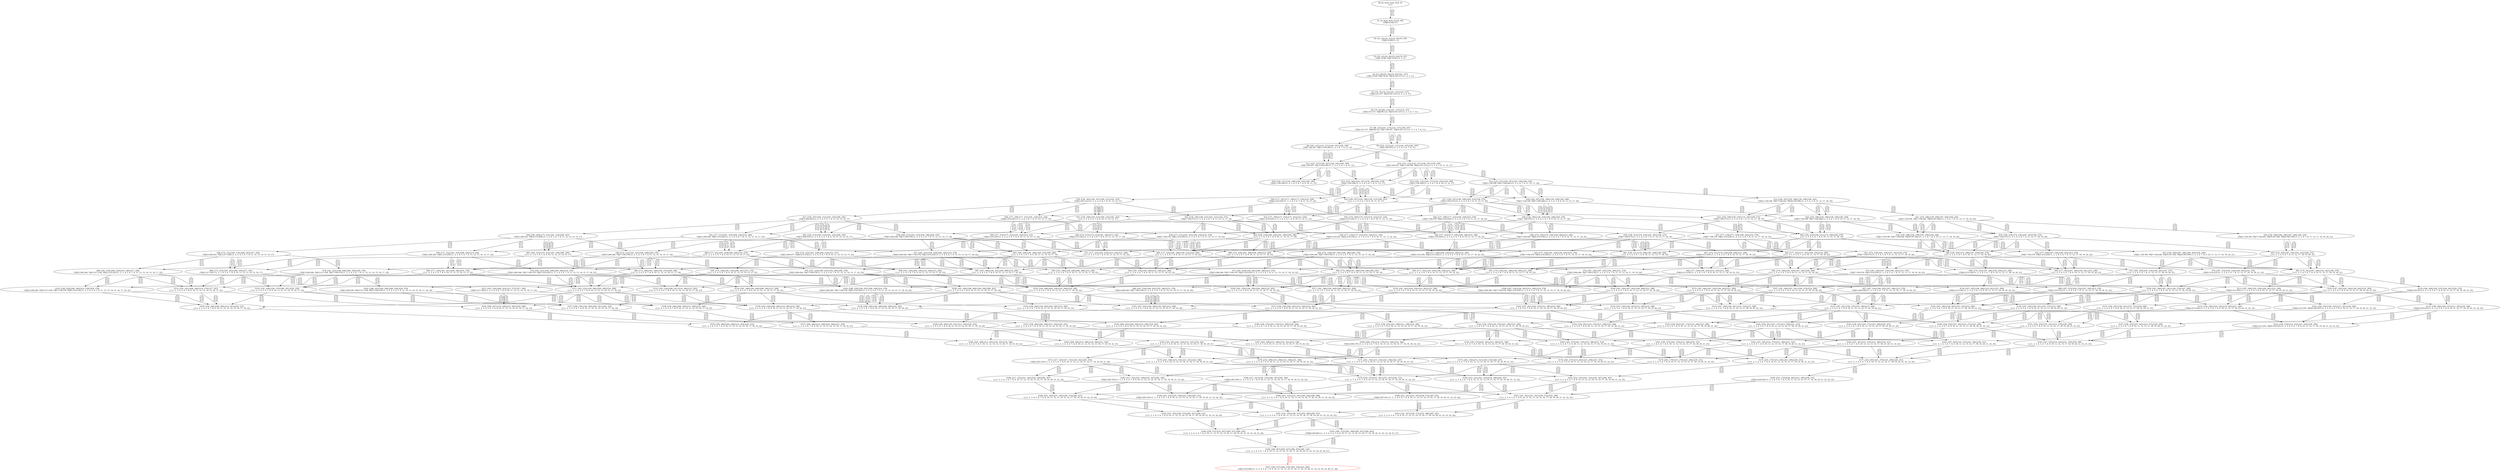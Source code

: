 digraph {
	S0[label="S0: [0, 0] [0, 0] [0, 0] [0, 0] \n{}{}"];
	S1[label="S1: [0, 0] [0, 0] [0, 0] [32, 40] \n{T0J0:32-40}{1}"];
	S2[label="S2: [32, 32] [32, 32] [32, 40] [55, 69] \n{T0J1:55-69}{1, 2}"];
	S3[label="S3: [32, 32] [32, 40] [55, 69] [74, 93] \n{T0J1:55-69, T0J2:74-93}{1, 2, 3}"];
	S4[label="S4: [32, 40] [55, 69] [74, 93] [101, 127] \n{T0J1:55-69, T0J2:74-93, T0J10:101-127}{1, 2, 3, 11}"];
	S5[label="S5: [74, 74] [74, 93] [101, 127] [125, 157] \n{T0J3:125-157, T0J10:101-127}{1, 2, 3, 4, 11}"];
	S6[label="S6: [74, 93] [98, 123] [101, 127] [125, 157] \n{T0J3:125-157, T0J6:98-123, T0J10:101-127}{1, 2, 3, 4, 7, 11}"];
	S7[label="S7: [98, 123] [101, 127] [125, 157] [149, 187] \n{T0J3:125-157, T0J6:98-123, T0J7:149-187, T0J10:101-127}{1, 2, 3, 4, 7, 8, 11}"];
	S8[label="S8: [101, 127] [125, 157] [149, 187] [158, 199] \n{T0J7:149-187, T0J11:158-199}{1, 2, 3, 4, 7, 8, 11, 12}"];
	S9[label="S9: [125, 127] [125, 127] [149, 187] [160, 193] \n{T0J7:149-187}{1, 2, 3, 4, 5, 6, 7, 8, 11}"];
	S10[label="S10: [121, 153] [125, 157] [149, 187] [158, 199] \n{T0J7:149-187, T0J11:158-199, T0J16:121-153}{1, 2, 3, 4, 7, 8, 11, 12, 17}"];
	S11[label="S11: [125, 157] [149, 187] [158, 193] [160, 199] \n{T0J7:149-187, T0J11:158-199}{1, 2, 3, 4, 5, 6, 7, 8, 11, 12}"];
	S12[label="S12: [125, 157] [149, 187] [158, 199] [194, 245] \n{T0J11:158-199, T0J17:194-245}{1, 2, 3, 4, 7, 8, 11, 12, 17, 18}"];
	S13[label="S13: [125, 183] [149, 187] [158, 199] [160, 219] \n{T0J11:158-199}{1, 2, 3, 4, 5, 6, 7, 8, 11, 12, 17}"];
	S14[label="S14: [149, 153] [149, 157] [156, 185] [158, 199] \n{T0J11:158-199}{1, 2, 3, 4, 7, 8, 9, 10, 11, 12, 17}"];
	S15[label="S15: [149, 187] [150, 188] [158, 199] [194, 245] \n{T0J11:158-199, T0J17:194-245, T0J18:150-188}{1, 2, 3, 4, 7, 8, 11, 12, 17, 18, 19}"];
	S16[label="S16: [149, 157] [156, 189] [158, 193] [160, 199] \n{T0J11:158-199}{1, 2, 3, 4, 5, 6, 7, 8, 9, 10, 11, 12}"];
	S17[label="S17: [149, 187] [158, 199] [160, 223] [194, 275] \n{T0J17:194-275}{1, 2, 3, 4, 5, 6, 7, 8, 11, 12, 17, 18}"];
	S18[label="S18: [149, 187] [156, 188] [158, 199] [194, 248] \n{T0J11:158-199, T0J17:194-248}{1, 2, 3, 4, 7, 8, 9, 10, 11, 12, 17, 18}"];
	S19[label="S19: [158, 183] [158, 187] [160, 212] [181, 219] \n{T0J12:181-212}{1, 2, 3, 4, 5, 6, 7, 8, 11, 12, 13, 17}"];
	S20[label="S20: [177, 187] [177, 199] [177, 219] [214, 229] \n{T0J21:214-229}{1, 2, 3, 4, 5, 6, 7, 8, 11, 12, 17, 22}"];
	S21[label="S21: [150, 188] [158, 199] [187, 204] [194, 245] \n{T0J11:158-199, T0J17:194-245, T0J19:187-204}{1, 2, 3, 4, 7, 8, 11, 12, 17, 18, 19, 20}"];
	S22[label="S22: [149, 187] [156, 199] [158, 215] [160, 223] \n{}{1, 2, 3, 4, 5, 6, 7, 8, 9, 10, 11, 12, 17}"];
	S23[label="S23: [150, 199] [158, 218] [174, 245] [194, 275] \n{T0J17:194-275}{1, 2, 3, 4, 5, 6, 7, 8, 11, 12, 17, 18, 19}"];
	S24[label="S24: [150, 188] [156, 188] [158, 199] [194, 248] \n{T0J11:158-199, T0J17:194-248}{1, 2, 3, 4, 7, 8, 9, 10, 11, 12, 17, 18, 19}"];
	S25[label="S25: [158, 199] [160, 215] [181, 223] [194, 275] \n{T0J17:194-275}{1, 2, 3, 4, 5, 6, 7, 8, 11, 12, 13, 17, 18}"];
	S26[label="S26: [177, 199] [177, 223] [194, 229] [214, 278] \n{T0J17:194-278, T0J21:214-229}{1, 2, 3, 4, 5, 6, 7, 8, 11, 12, 17, 18, 22}"];
	S27[label="S27: [158, 187] [160, 212] [181, 219] [206, 243] \n{T0J13:206-243}{1, 2, 3, 4, 5, 6, 7, 8, 11, 12, 13, 14, 17}"];
	S28[label="S28: [177, 199] [177, 215] [181, 219] [214, 229] \n{T0J21:214-229}{1, 2, 3, 4, 5, 6, 7, 8, 11, 12, 13, 17, 22}"];
	S29[label="S29: [158, 199] [184, 199] [187, 204] [194, 245] \n{T0J11:158-199, T0J17:194-245, T0J19:187-204, T0J20:184-199}{1, 2, 3, 4, 7, 8, 11, 12, 17, 18, 19, 20, 21}"];
	S30[label="S30: [156, 199] [158, 219] [160, 248] [194, 279] \n{T0J17:194-279}{1, 2, 3, 4, 5, 6, 7, 8, 9, 10, 11, 12, 17, 18}"];
	S31[label="S31: [158, 199] [158, 215] [160, 216] [181, 223] \n{}{1, 2, 3, 4, 5, 6, 7, 8, 9, 10, 11, 12, 13, 17}"];
	S32[label="S32: [177, 199] [177, 219] [177, 223] [214, 229] \n{T0J21:214-229}{1, 2, 3, 4, 5, 6, 7, 8, 9, 10, 11, 12, 17, 22}"];
	S33[label="S33: [158, 218] [174, 234] [187, 245] [194, 275] \n{T0J17:194-275}{1, 2, 3, 4, 5, 6, 7, 8, 11, 12, 17, 18, 19, 20}"];
	S34[label="S34: [156, 188] [158, 199] [187, 204] [194, 248] \n{T0J11:158-199, T0J17:194-248, T0J19:187-204}{1, 2, 3, 4, 7, 8, 9, 10, 11, 12, 17, 18, 19, 20}"];
	S35[label="S35: [174, 199] [174, 215] [174, 223] [215, 234] \n{T0J22:215-234}{1, 2, 3, 4, 5, 6, 7, 8, 9, 10, 11, 12, 17, 23}"];
	S36[label="S36: [158, 215] [174, 218] [181, 245] [194, 275] \n{T0J17:194-275}{1, 2, 3, 4, 5, 6, 7, 8, 11, 12, 13, 17, 18, 19}"];
	S37[label="S37: [177, 218] [177, 229] [194, 245] [214, 278] \n{T0J17:194-278, T0J21:214-229}{1, 2, 3, 4, 5, 6, 7, 8, 11, 12, 17, 18, 19, 22}"];
	S38[label="S38: [160, 215] [181, 223] [194, 246] [206, 278] \n{T0J13:206-246, T0J17:194-278}{1, 2, 3, 4, 5, 6, 7, 8, 11, 12, 13, 14, 17, 18}"];
	S39[label="S39: [177, 215] [181, 223] [194, 229] [214, 278] \n{T0J17:194-278, T0J21:214-229}{1, 2, 3, 4, 5, 6, 7, 8, 11, 12, 13, 17, 18, 22}"];
	S40[label="S40: [160, 204] [172, 212] [181, 219] [206, 243] \n{T0J13:206-243, T0J14:172-204}{1, 2, 3, 4, 5, 6, 7, 8, 11, 12, 13, 14, 15, 17}"];
	S41[label="S41: [177, 215] [181, 219] [206, 229] [214, 246] \n{T0J13:206-246, T0J21:214-229}{1, 2, 3, 4, 5, 6, 7, 8, 11, 12, 13, 14, 17, 22}"];
	S42[label="S42: [156, 219] [158, 231] [174, 248] [194, 279] \n{}{1, 2, 3, 4, 5, 6, 7, 8, 9, 10, 11, 12, 17, 18, 19}"];
	S43[label="S43: [158, 219] [160, 228] [181, 248] [194, 290] \n{}{1, 2, 3, 4, 5, 6, 7, 8, 9, 10, 11, 12, 13, 17, 18}"];
	S44[label="S44: [177, 223] [177, 229] [194, 248] [214, 290] \n{T0J21:214-229}{1, 2, 3, 4, 5, 6, 7, 8, 9, 10, 11, 12, 17, 18, 22}"];
	S45[label="S45: [158, 215] [160, 219] [181, 223] [206, 259] \n{T0J13:206-259}{1, 2, 3, 4, 5, 6, 7, 8, 9, 10, 11, 12, 13, 14, 17}"];
	S46[label="S46: [177, 219] [177, 223] [181, 229] [214, 231] \n{T0J21:214-229}{1, 2, 3, 4, 5, 6, 7, 8, 9, 10, 11, 12, 13, 17, 22}"];
	S47[label="S47: [174, 229] [187, 234] [192, 245] [194, 275] \n{}{1, 2, 3, 4, 5, 6, 7, 8, 11, 12, 17, 18, 19, 20, 21}"];
	S48[label="S48: [174, 219] [174, 234] [194, 248] [215, 290] \n{T0J17:194-290, T0J22:215-234}{1, 2, 3, 4, 5, 6, 7, 8, 9, 10, 11, 12, 17, 18, 23}"];
	S49[label="S49: [174, 215] [174, 223] [181, 228] [215, 234] \n{T0J22:215-234}{1, 2, 3, 4, 5, 6, 7, 8, 9, 10, 11, 12, 13, 17, 23}"];
	S50[label="S50: [177, 219] [177, 223] [214, 229] [215, 234] \n{T0J21:214-229, T0J22:215-234}{1, 2, 3, 4, 5, 6, 7, 8, 9, 10, 11, 12, 17, 22, 23}"];
	S51[label="S51: [174, 218] [181, 234] [187, 245] [194, 275] \n{T0J17:194-275}{1, 2, 3, 4, 5, 6, 7, 8, 11, 12, 13, 17, 18, 19, 20}"];
	S52[label="S52: [177, 229] [187, 234] [194, 245] [214, 278] \n{T0J17:194-278, T0J21:214-229}{1, 2, 3, 4, 5, 6, 7, 8, 11, 12, 17, 18, 19, 20, 22}"];
	S53[label="S53: [158, 199] [187, 199] [190, 204] [194, 248] \n{T0J11:158-199, T0J17:194-248, T0J19:187-204, T0J20:190-199}{1, 2, 3, 4, 7, 8, 9, 10, 11, 12, 17, 18, 19, 20, 21}"];
	S54[label="S54: [174, 218] [181, 245] [194, 246] [206, 278] \n{T0J13:206-246, T0J17:194-278}{1, 2, 3, 4, 5, 6, 7, 8, 11, 12, 13, 14, 17, 18, 19}"];
	S55[label="S55: [177, 218] [181, 229] [194, 245] [214, 278] \n{T0J17:194-278, T0J21:214-229}{1, 2, 3, 4, 5, 6, 7, 8, 11, 12, 13, 17, 18, 19, 22}"];
	S56[label="S56: [172, 212] [181, 223] [194, 246] [206, 278] \n{T0J13:206-246, T0J17:194-278}{1, 2, 3, 4, 5, 6, 7, 8, 11, 12, 13, 14, 15, 17, 18}"];
	S57[label="S57: [181, 223] [194, 229] [206, 246] [214, 278] \n{T0J13:206-246, T0J17:194-278, T0J21:214-229}{1, 2, 3, 4, 5, 6, 7, 8, 11, 12, 13, 14, 17, 18, 22}"];
	S58[label="S58: [172, 212] [181, 219] [206, 243] [217, 258] \n{T0J13:206-243, T0J15:217-258}{1, 2, 3, 4, 5, 6, 7, 8, 11, 12, 13, 14, 15, 16, 17}"];
	S59[label="S59: [177, 212] [181, 219] [206, 229] [214, 246] \n{T0J13:206-246, T0J21:214-229}{1, 2, 3, 4, 5, 6, 7, 8, 11, 12, 13, 14, 15, 17, 22}"];
	S60[label="S60: [158, 234] [174, 246] [187, 250] [194, 279] \n{}{1, 2, 3, 4, 5, 6, 7, 8, 9, 10, 11, 12, 17, 18, 19, 20}"];
	S61[label="S61: [158, 231] [174, 248] [181, 248] [194, 290] \n{}{1, 2, 3, 4, 5, 6, 7, 8, 9, 10, 11, 12, 13, 17, 18, 19}"];
	S62[label="S62: [177, 229] [177, 245] [194, 250] [214, 290] \n{}{1, 2, 3, 4, 5, 6, 7, 8, 9, 10, 11, 12, 17, 18, 19, 22}"];
	S63[label="S63: [160, 228] [181, 248] [194, 279] [206, 290] \n{}{1, 2, 3, 4, 5, 6, 7, 8, 9, 10, 11, 12, 13, 14, 17, 18}"];
	S64[label="S64: [177, 229] [181, 248] [194, 252] [214, 290] \n{}{1, 2, 3, 4, 5, 6, 7, 8, 9, 10, 11, 12, 13, 17, 18, 22}"];
	S65[label="S65: [160, 219] [172, 223] [181, 236] [206, 259] \n{}{1, 2, 3, 4, 5, 6, 7, 8, 9, 10, 11, 12, 13, 14, 15, 17}"];
	S66[label="S66: [177, 223] [181, 229] [206, 246] [214, 279] \n{}{1, 2, 3, 4, 5, 6, 7, 8, 9, 10, 11, 12, 13, 14, 17, 22}"];
	S67[label="S67: [174, 231] [174, 234] [194, 248] [215, 290] \n{T0J22:215-234}{1, 2, 3, 4, 5, 6, 7, 8, 9, 10, 11, 12, 17, 18, 19, 23}"];
	S68[label="S68: [174, 234] [181, 248] [194, 248] [215, 290] \n{}{1, 2, 3, 4, 5, 6, 7, 8, 9, 10, 11, 12, 13, 17, 18, 23}"];
	S69[label="S69: [177, 229] [194, 234] [214, 248] [215, 290] \n{T0J21:214-229, T0J22:215-234}{1, 2, 3, 4, 5, 6, 7, 8, 9, 10, 11, 12, 17, 18, 22, 23}"];
	S70[label="S70: [174, 223] [181, 228] [206, 234] [215, 275] \n{T0J13:206-275, T0J22:215-234}{1, 2, 3, 4, 5, 6, 7, 8, 9, 10, 11, 12, 13, 14, 17, 23}"];
	S71[label="S71: [177, 223] [181, 229] [214, 234] [215, 248] \n{}{1, 2, 3, 4, 5, 6, 7, 8, 9, 10, 11, 12, 13, 17, 22, 23}"];
	S72[label="S72: [181, 229] [187, 234] [194, 245] [197, 275] \n{}{1, 2, 3, 4, 5, 6, 7, 8, 11, 12, 13, 17, 18, 19, 20, 21}"];
	S73[label="S73: [187, 233] [192, 234] [194, 245] [214, 278] \n{T0J21:214-233}{1, 2, 3, 4, 5, 6, 7, 8, 11, 12, 17, 18, 19, 20, 21, 22}"];
	S74[label="S74: [181, 234] [187, 245] [194, 246] [212, 278] \n{T0J13:206-246, T0J17:194-278}{1, 2, 3, 4, 5, 6, 7, 8, 11, 12, 13, 14, 17, 18, 19, 20}"];
	S75[label="S75: [181, 229] [187, 234] [194, 245] [214, 278] \n{T0J17:194-278, T0J21:214-229}{1, 2, 3, 4, 5, 6, 7, 8, 11, 12, 13, 17, 18, 19, 20, 22}"];
	S76[label="S76: [181, 218] [188, 245] [194, 246] [206, 278] \n{T0J13:206-246, T0J17:194-278}{1, 2, 3, 4, 5, 6, 7, 8, 11, 12, 13, 14, 15, 17, 18, 19}"];
	S77[label="S77: [181, 229] [194, 245] [206, 246] [214, 278] \n{T0J13:206-246, T0J17:194-278, T0J21:214-229}{1, 2, 3, 4, 5, 6, 7, 8, 11, 12, 13, 14, 17, 18, 19, 22}"];
	S78[label="S78: [181, 223] [194, 246] [206, 258] [229, 278] \n{T0J13:206-246, T0J15:217-258, T0J17:194-278}{1, 2, 3, 4, 5, 6, 7, 8, 11, 12, 13, 14, 15, 16, 17, 18}"];
	S79[label="S79: [181, 223] [194, 229] [206, 246] [214, 278] \n{T0J13:206-246, T0J17:194-278, T0J21:214-229}{1, 2, 3, 4, 5, 6, 7, 8, 11, 12, 13, 14, 15, 17, 18, 22}"];
	S80[label="S80: [181, 219] [206, 229] [214, 246] [217, 258] \n{T0J13:206-246, T0J15:217-258, T0J21:214-229}{1, 2, 3, 4, 5, 6, 7, 8, 11, 12, 13, 14, 15, 16, 17, 22}"];
	S81[label="S81: [174, 241] [187, 246] [192, 261] [194, 279] \n{}{1, 2, 3, 4, 5, 6, 7, 8, 9, 10, 11, 12, 17, 18, 19, 20, 21}"];
	S82[label="S82: [174, 246] [181, 250] [187, 263] [194, 290] \n{}{1, 2, 3, 4, 5, 6, 7, 8, 9, 10, 11, 12, 13, 17, 18, 19, 20}"];
	S83[label="S83: [177, 245] [187, 246] [194, 261] [214, 290] \n{}{1, 2, 3, 4, 5, 6, 7, 8, 9, 10, 11, 12, 17, 18, 19, 20, 22}"];
	S84[label="S84: [174, 248] [181, 248] [194, 290] [206, 291] \n{}{1, 2, 3, 4, 5, 6, 7, 8, 9, 10, 11, 12, 13, 14, 17, 18, 19}"];
	S85[label="S85: [177, 245] [181, 250] [194, 258] [214, 290] \n{}{1, 2, 3, 4, 5, 6, 7, 8, 9, 10, 11, 12, 13, 17, 18, 19, 22}"];
	S86[label="S86: [172, 246] [181, 248] [194, 279] [206, 290] \n{}{1, 2, 3, 4, 5, 6, 7, 8, 9, 10, 11, 12, 13, 14, 15, 17, 18}"];
	S87[label="S87: [181, 248] [194, 252] [206, 289] [214, 290] \n{}{1, 2, 3, 4, 5, 6, 7, 8, 9, 10, 11, 12, 13, 14, 17, 18, 22}"];
	S88[label="S88: [172, 223] [181, 243] [206, 259] [217, 291] \n{T0J15:217-291}{1, 2, 3, 4, 5, 6, 7, 8, 9, 10, 11, 12, 13, 14, 15, 16, 17}"];
	S89[label="S89: [177, 229] [181, 241] [206, 246] [214, 279] \n{}{1, 2, 3, 4, 5, 6, 7, 8, 9, 10, 11, 12, 13, 14, 15, 17, 22}"];
	S90[label="S90: [174, 234] [187, 246] [194, 250] [215, 290] \n{T0J22:215-234}{1, 2, 3, 4, 5, 6, 7, 8, 9, 10, 11, 12, 17, 18, 19, 20, 23}"];
	S91[label="S91: [174, 234] [181, 248] [194, 260] [215, 290] \n{}{1, 2, 3, 4, 5, 6, 7, 8, 9, 10, 11, 12, 13, 17, 18, 19, 23}"];
	S92[label="S92: [177, 234] [194, 245] [214, 250] [215, 290] \n{T0J22:215-234}{1, 2, 3, 4, 5, 6, 7, 8, 9, 10, 11, 12, 17, 18, 19, 22, 23}"];
	S93[label="S93: [181, 248] [194, 248] [206, 290] [215, 294] \n{}{1, 2, 3, 4, 5, 6, 7, 8, 9, 10, 11, 12, 13, 14, 17, 18, 23}"];
	S94[label="S94: [181, 234] [194, 248] [214, 258] [215, 290] \n{}{1, 2, 3, 4, 5, 6, 7, 8, 9, 10, 11, 12, 13, 17, 18, 22, 23}"];
	S95[label="S95: [174, 228] [181, 234] [206, 241] [215, 275] \n{}{1, 2, 3, 4, 5, 6, 7, 8, 9, 10, 11, 12, 13, 14, 15, 17, 23}"];
	S96[label="S96: [181, 229] [206, 234] [214, 248] [215, 283] \n{}{1, 2, 3, 4, 5, 6, 7, 8, 9, 10, 11, 12, 13, 14, 17, 22, 23}"];
	S97[label="S97: [187, 234] [194, 245] [197, 246] [215, 278] \n{T0J13:206-246}{1, 2, 3, 4, 5, 6, 7, 8, 11, 12, 13, 14, 17, 18, 19, 20, 21}"];
	S98[label="S98: [187, 233] [194, 234] [197, 245] [215, 278] \n{T0J21:214-233}{1, 2, 3, 4, 5, 6, 7, 8, 11, 12, 13, 17, 18, 19, 20, 21, 22}"];
	S99[label="S99: [187, 234] [194, 245] [195, 246] [212, 278] \n{T0J13:206-246, T0J17:194-278}{1, 2, 3, 4, 5, 6, 7, 8, 11, 12, 13, 14, 15, 17, 18, 19, 20}"];
	S100[label="S100: [187, 234] [194, 245] [212, 246] [218, 278] \n{T0J13:206-246, T0J17:194-278, T0J21:214-229}{1, 2, 3, 4, 5, 6, 7, 8, 11, 12, 13, 14, 17, 18, 19, 20, 22}"];
	S101[label="S101: [188, 245] [194, 246] [206, 258] [229, 278] \n{T0J13:206-246, T0J15:217-258, T0J17:194-278}{1, 2, 3, 4, 5, 6, 7, 8, 11, 12, 13, 14, 15, 16, 17, 18, 19}"];
	S102[label="S102: [188, 229] [194, 245] [206, 246] [214, 278] \n{T0J13:206-246, T0J17:194-278, T0J21:214-229}{1, 2, 3, 4, 5, 6, 7, 8, 11, 12, 13, 14, 15, 17, 18, 19, 22}"];
	S103[label="S103: [194, 229] [206, 246] [214, 258] [229, 278] \n{T0J13:206-246, T0J15:217-258, T0J17:194-278, T0J21:214-229}{1, 2, 3, 4, 5, 6, 7, 8, 11, 12, 13, 14, 15, 16, 17, 18, 22}"];
	S104[label="S104: [181, 246] [187, 261] [194, 270] [197, 290] \n{}{1, 2, 3, 4, 5, 6, 7, 8, 9, 10, 11, 12, 13, 17, 18, 19, 20, 21}"];
	S105[label="S105: [187, 245] [192, 246] [194, 265] [214, 290] \n{}{1, 2, 3, 4, 5, 6, 7, 8, 9, 10, 11, 12, 17, 18, 19, 20, 21, 22}"];
	S106[label="S106: [181, 250] [187, 263] [194, 290] [212, 306] \n{}{1, 2, 3, 4, 5, 6, 7, 8, 9, 10, 11, 12, 13, 14, 17, 18, 19, 20}"];
	S107[label="S107: [181, 246] [187, 261] [194, 274] [214, 290] \n{}{1, 2, 3, 4, 5, 6, 7, 8, 9, 10, 11, 12, 13, 17, 18, 19, 20, 22}"];
	S108[label="S108: [181, 248] [188, 266] [194, 290] [206, 291] \n{}{1, 2, 3, 4, 5, 6, 7, 8, 9, 10, 11, 12, 13, 14, 15, 17, 18, 19}"];
	S109[label="S109: [181, 250] [194, 258] [206, 290] [214, 305] \n{}{1, 2, 3, 4, 5, 6, 7, 8, 9, 10, 11, 12, 13, 14, 17, 18, 19, 22}"];
	S110[label="S110: [181, 248] [194, 279] [206, 291] [229, 318] \n{}{1, 2, 3, 4, 5, 6, 7, 8, 9, 10, 11, 12, 13, 14, 15, 16, 17, 18}"];
	S111[label="S111: [181, 252] [194, 266] [206, 289] [214, 290] \n{}{1, 2, 3, 4, 5, 6, 7, 8, 9, 10, 11, 12, 13, 14, 15, 17, 18, 22}"];
	S112[label="S112: [181, 241] [206, 246] [214, 279] [217, 301] \n{}{1, 2, 3, 4, 5, 6, 7, 8, 9, 10, 11, 12, 13, 14, 15, 16, 17, 22}"];
	S113[label="S113: [187, 246] [192, 250] [194, 261] [215, 290] \n{T0J22:215-250}{1, 2, 3, 4, 5, 6, 7, 8, 9, 10, 11, 12, 17, 18, 19, 20, 21, 23}"];
	S114[label="S114: [194, 246] [194, 255] [194, 261] [239, 279] \n{T0J24:239-255}{1, 2, 3, 4, 5, 6, 7, 8, 9, 10, 11, 12, 17, 18, 19, 20, 21, 25}"];
	S115[label="S115: [181, 246] [187, 250] [194, 263] [215, 290] \n{}{1, 2, 3, 4, 5, 6, 7, 8, 9, 10, 11, 12, 13, 17, 18, 19, 20, 23}"];
	S116[label="S116: [187, 245] [194, 246] [214, 261] [215, 290] \n{T0J22:215-234}{1, 2, 3, 4, 5, 6, 7, 8, 9, 10, 11, 12, 17, 18, 19, 20, 22, 23}"];
	S117[label="S117: [181, 248] [194, 260] [206, 290] [215, 294] \n{}{1, 2, 3, 4, 5, 6, 7, 8, 9, 10, 11, 12, 13, 14, 17, 18, 19, 23}"];
	S118[label="S118: [181, 245] [194, 250] [214, 263] [215, 290] \n{}{1, 2, 3, 4, 5, 6, 7, 8, 9, 10, 11, 12, 13, 17, 18, 19, 22, 23}"];
	S119[label="S119: [181, 248] [194, 266] [206, 290] [215, 294] \n{}{1, 2, 3, 4, 5, 6, 7, 8, 9, 10, 11, 12, 13, 14, 15, 17, 18, 23}"];
	S120[label="S120: [194, 248] [206, 258] [214, 290] [218, 294] \n{}{1, 2, 3, 4, 5, 6, 7, 8, 9, 10, 11, 12, 13, 14, 17, 18, 22, 23}"];
	S121[label="S121: [181, 234] [206, 243] [215, 275] [217, 300] \n{T0J15:217-300}{1, 2, 3, 4, 5, 6, 7, 8, 9, 10, 11, 12, 13, 14, 15, 16, 17, 23}"];
	S122[label="S122: [181, 234] [206, 247] [214, 248] [215, 283] \n{}{1, 2, 3, 4, 5, 6, 7, 8, 9, 10, 11, 12, 13, 14, 15, 17, 22, 23}"];
	S123[label="S123: [187, 261] [194, 270] [197, 290] [215, 306] \n{}{1, 2, 3, 4, 5, 6, 7, 8, 9, 10, 11, 12, 13, 14, 17, 18, 19, 20, 21}"];
	S124[label="S124: [187, 246] [194, 265] [197, 274] [214, 290] \n{}{1, 2, 3, 4, 5, 6, 7, 8, 9, 10, 11, 12, 13, 17, 18, 19, 20, 21, 22}"];
	S125[label="S125: [187, 263] [194, 268] [195, 290] [212, 306] \n{}{1, 2, 3, 4, 5, 6, 7, 8, 9, 10, 11, 12, 13, 14, 15, 17, 18, 19, 20}"];
	S126[label="S126: [187, 261] [194, 274] [212, 290] [218, 306] \n{}{1, 2, 3, 4, 5, 6, 7, 8, 9, 10, 11, 12, 13, 14, 17, 18, 19, 20, 22}"];
	S127[label="S127: [188, 279] [194, 290] [206, 291] [229, 320] \n{}{1, 2, 3, 4, 5, 6, 7, 8, 9, 10, 11, 12, 13, 14, 15, 16, 17, 18, 19}"];
	S128[label="S128: [188, 258] [194, 268] [206, 290] [214, 305] \n{}{1, 2, 3, 4, 5, 6, 7, 8, 9, 10, 11, 12, 13, 14, 15, 17, 18, 19, 22}"];
	S129[label="S129: [194, 266] [206, 289] [214, 301] [229, 333] \n{}{1, 2, 3, 4, 5, 6, 7, 8, 9, 10, 11, 12, 13, 14, 15, 16, 17, 18, 22}"];
	S130[label="S130: [187, 250] [194, 261] [197, 275] [215, 290] \n{}{1, 2, 3, 4, 5, 6, 7, 8, 9, 10, 11, 12, 13, 17, 18, 19, 20, 21, 23}"];
	S131[label="S131: [194, 255] [194, 261] [197, 275] [239, 290] \n{}{1, 2, 3, 4, 5, 6, 7, 8, 9, 10, 11, 12, 13, 17, 18, 19, 20, 21, 25}"];
	S132[label="S132: [192, 246] [194, 250] [214, 265] [221, 290] \n{T0J22:215-250}{1, 2, 3, 4, 5, 6, 7, 8, 9, 10, 11, 12, 17, 18, 19, 20, 21, 22, 23}"];
	S133[label="S133: [194, 246] [194, 255] [214, 265] [239, 290] \n{T0J24:239-255}{1, 2, 3, 4, 5, 6, 7, 8, 9, 10, 11, 12, 17, 18, 19, 20, 21, 22, 25}"];
	S134[label="S134: [187, 250] [194, 263] [212, 290] [219, 306] \n{}{1, 2, 3, 4, 5, 6, 7, 8, 9, 10, 11, 12, 13, 14, 17, 18, 19, 20, 23}"];
	S135[label="S135: [187, 246] [194, 261] [214, 274] [215, 290] \n{}{1, 2, 3, 4, 5, 6, 7, 8, 9, 10, 11, 12, 13, 17, 18, 19, 20, 22, 23}"];
	S136[label="S136: [188, 260] [194, 266] [206, 290] [215, 294] \n{}{1, 2, 3, 4, 5, 6, 7, 8, 9, 10, 11, 12, 13, 14, 15, 17, 18, 19, 23}"];
	S137[label="S137: [194, 250] [206, 263] [214, 290] [218, 305] \n{}{1, 2, 3, 4, 5, 6, 7, 8, 9, 10, 11, 12, 13, 14, 17, 18, 19, 22, 23}"];
	S138[label="S138: [194, 266] [206, 290] [215, 300] [229, 326] \n{}{1, 2, 3, 4, 5, 6, 7, 8, 9, 10, 11, 12, 13, 14, 15, 16, 17, 18, 23}"];
	S139[label="S139: [194, 258] [206, 266] [214, 290] [218, 294] \n{}{1, 2, 3, 4, 5, 6, 7, 8, 9, 10, 11, 12, 13, 14, 15, 17, 18, 22, 23}"];
	S140[label="S140: [206, 247] [214, 248] [215, 283] [218, 306] \n{}{1, 2, 3, 4, 5, 6, 7, 8, 9, 10, 11, 12, 13, 14, 15, 16, 17, 22, 23}"];
	S141[label="S141: [194, 250] [194, 255] [215, 261] [239, 290] \n{T0J22:215-250, T0J24:239-255}{1, 2, 3, 4, 5, 6, 7, 8, 9, 10, 11, 12, 17, 18, 19, 20, 21, 23, 25}"];
	S142[label="S142: [194, 270] [195, 279] [201, 290] [215, 306] \n{}{1, 2, 3, 4, 5, 6, 7, 8, 9, 10, 11, 12, 13, 14, 15, 17, 18, 19, 20, 21}"];
	S143[label="S143: [194, 265] [197, 274] [214, 290] [221, 306] \n{}{1, 2, 3, 4, 5, 6, 7, 8, 9, 10, 11, 12, 13, 14, 17, 18, 19, 20, 21, 22}"];
	S144[label="S144: [194, 261] [197, 275] [215, 290] [221, 310] \n{}{1, 2, 3, 4, 5, 6, 7, 8, 9, 10, 11, 12, 13, 14, 17, 18, 19, 20, 21, 23}"];
	S145[label="S145: [194, 261] [197, 275] [215, 290] [239, 315] \n{}{1, 2, 3, 4, 5, 6, 7, 8, 9, 10, 11, 12, 13, 14, 17, 18, 19, 20, 21, 25}"];
	S146[label="S146: [194, 250] [197, 265] [214, 275] [221, 290] \n{}{1, 2, 3, 4, 5, 6, 7, 8, 9, 10, 11, 12, 13, 17, 18, 19, 20, 21, 22, 23}"];
	S147[label="S147: [194, 255] [197, 265] [214, 275] [239, 290] \n{}{1, 2, 3, 4, 5, 6, 7, 8, 9, 10, 11, 12, 13, 17, 18, 19, 20, 21, 22, 25}"];
	S148[label="S148: [194, 290] [195, 291] [212, 320] [229, 335] \n{}{1, 2, 3, 4, 5, 6, 7, 8, 9, 10, 11, 12, 13, 14, 15, 16, 17, 18, 19, 20}"];
	S149[label="S149: [194, 274] [201, 279] [212, 290] [218, 306] \n{}{1, 2, 3, 4, 5, 6, 7, 8, 9, 10, 11, 12, 13, 14, 15, 17, 18, 19, 20, 22}"];
	S150[label="S150: [194, 289] [206, 298] [214, 305] [229, 333] \n{}{1, 2, 3, 4, 5, 6, 7, 8, 9, 10, 11, 12, 13, 14, 15, 16, 17, 18, 19, 22}"];
	S151[label="S151: [194, 255] [197, 261] [215, 279] [239, 290] \n{}{1, 2, 3, 4, 5, 6, 7, 8, 9, 10, 11, 12, 13, 17, 18, 19, 20, 21, 23, 25}"];
	S152[label="S152: [194, 250] [214, 255] [221, 265] [239, 290] \n{T0J22:215-250, T0J24:239-255}{1, 2, 3, 4, 5, 6, 7, 8, 9, 10, 11, 12, 17, 18, 19, 20, 21, 22, 23, 25}"];
	S153[label="S153: [194, 263] [201, 268] [212, 290] [219, 306] \n{}{1, 2, 3, 4, 5, 6, 7, 8, 9, 10, 11, 12, 13, 14, 15, 17, 18, 19, 20, 23}"];
	S154[label="S154: [194, 261] [214, 274] [215, 290] [232, 306] \n{}{1, 2, 3, 4, 5, 6, 7, 8, 9, 10, 11, 12, 13, 14, 17, 18, 19, 20, 22, 23}"];
	S155[label="S155: [194, 290] [206, 298] [215, 300] [229, 332] \n{}{1, 2, 3, 4, 5, 6, 7, 8, 9, 10, 11, 12, 13, 14, 15, 16, 17, 18, 19, 23}"];
	S156[label="S156: [206, 263] [208, 268] [214, 290] [218, 305] \n{}{1, 2, 3, 4, 5, 6, 7, 8, 9, 10, 11, 12, 13, 14, 15, 17, 18, 19, 22, 23}"];
	S157[label="S157: [206, 266] [214, 290] [218, 306] [251, 339] \n{}{1, 2, 3, 4, 5, 6, 7, 8, 9, 10, 11, 12, 13, 14, 15, 16, 17, 18, 22, 23}"];
	S158[label="S158: [195, 291] [201, 320] [215, 333] [229, 342] \n{}{1, 2, 3, 4, 5, 6, 7, 8, 9, 10, 11, 12, 13, 14, 15, 16, 17, 18, 19, 20, 21}"];
	S159[label="S159: [195, 274] [201, 283] [214, 290] [221, 306] \n{}{1, 2, 3, 4, 5, 6, 7, 8, 9, 10, 11, 12, 13, 14, 15, 17, 18, 19, 20, 21, 22}"];
	S160[label="S160: [195, 275] [201, 279] [215, 290] [221, 310] \n{}{1, 2, 3, 4, 5, 6, 7, 8, 9, 10, 11, 12, 13, 14, 15, 17, 18, 19, 20, 21, 23}"];
	S161[label="S161: [195, 275] [201, 279] [215, 290] [239, 315] \n{}{1, 2, 3, 4, 5, 6, 7, 8, 9, 10, 11, 12, 13, 14, 15, 17, 18, 19, 20, 21, 25}"];
	S162[label="S162: [197, 265] [214, 275] [221, 290] [231, 310] \n{}{1, 2, 3, 4, 5, 6, 7, 8, 9, 10, 11, 12, 13, 14, 17, 18, 19, 20, 21, 22, 23}"];
	S163[label="S163: [197, 265] [214, 275] [221, 290] [239, 315] \n{}{1, 2, 3, 4, 5, 6, 7, 8, 9, 10, 11, 12, 13, 14, 17, 18, 19, 20, 21, 22, 25}"];
	S164[label="S164: [197, 261] [215, 279] [221, 290] [239, 315] \n{}{1, 2, 3, 4, 5, 6, 7, 8, 9, 10, 11, 12, 13, 14, 17, 18, 19, 20, 21, 23, 25}"];
	S165[label="S165: [197, 255] [214, 265] [221, 279] [239, 290] \n{}{1, 2, 3, 4, 5, 6, 7, 8, 9, 10, 11, 12, 13, 17, 18, 19, 20, 21, 22, 23, 25}"];
	S166[label="S166: [201, 298] [212, 305] [218, 333] [232, 346] \n{}{1, 2, 3, 4, 5, 6, 7, 8, 9, 10, 11, 12, 13, 14, 15, 16, 17, 18, 19, 20, 22}"];
	S167[label="S167: [201, 298] [212, 300] [219, 332] [232, 338] \n{}{1, 2, 3, 4, 5, 6, 7, 8, 9, 10, 11, 12, 13, 14, 15, 16, 17, 18, 19, 20, 23}"];
	S168[label="S168: [208, 274] [214, 279] [215, 290] [232, 306] \n{T0J14:208-279}{1, 2, 3, 4, 5, 6, 7, 8, 9, 10, 11, 12, 13, 14, 15, 17, 18, 19, 20, 22, 23}"];
	S169[label="S169: [208, 290] [214, 298] [218, 306] [251, 339] \n{}{1, 2, 3, 4, 5, 6, 7, 8, 9, 10, 11, 12, 13, 14, 15, 16, 17, 18, 19, 22, 23}"];
	S170[label="S170: [201, 320] [214, 333] [221, 341] [232, 346] \n{}{1, 2, 3, 4, 5, 6, 7, 8, 9, 10, 11, 12, 13, 14, 15, 16, 17, 18, 19, 20, 21, 22}"];
	S171[label="S171: [201, 316] [215, 332] [221, 338] [235, 347] \n{}{1, 2, 3, 4, 5, 6, 7, 8, 9, 10, 11, 12, 13, 14, 15, 16, 17, 18, 19, 20, 21, 23}"];
	S172[label="S172: [217, 320] [217, 333] [229, 342] [285, 350] \n{T0J23:285-350}{1, 2, 3, 4, 5, 6, 7, 8, 9, 10, 11, 12, 13, 14, 15, 16, 17, 18, 19, 20, 21, 24}"];
	S173[label="S173: [201, 320] [215, 321] [229, 333] [240, 347] \n{}{1, 2, 3, 4, 5, 6, 7, 8, 9, 10, 11, 12, 13, 14, 15, 16, 17, 18, 19, 20, 21, 25}"];
	S174[label="S174: [201, 275] [214, 283] [221, 290] [231, 310] \n{}{1, 2, 3, 4, 5, 6, 7, 8, 9, 10, 11, 12, 13, 14, 15, 17, 18, 19, 20, 21, 22, 23}"];
	S175[label="S175: [201, 275] [214, 283] [221, 290] [239, 315] \n{}{1, 2, 3, 4, 5, 6, 7, 8, 9, 10, 11, 12, 13, 14, 15, 17, 18, 19, 20, 21, 22, 25}"];
	S176[label="S176: [201, 279] [215, 279] [221, 290] [239, 315] \n{}{1, 2, 3, 4, 5, 6, 7, 8, 9, 10, 11, 12, 13, 14, 15, 17, 18, 19, 20, 21, 23, 25}"];
	S177[label="S177: [214, 265] [221, 279] [231, 290] [239, 315] \n{}{1, 2, 3, 4, 5, 6, 7, 8, 9, 10, 11, 12, 13, 14, 17, 18, 19, 20, 21, 22, 23, 25}"];
	S178[label="S178: [214, 298] [215, 306] [232, 338] [251, 346] \n{}{1, 2, 3, 4, 5, 6, 7, 8, 9, 10, 11, 12, 13, 14, 15, 16, 17, 18, 19, 20, 22, 23}"];
	S179[label="S179: [214, 333] [221, 341] [231, 347] [238, 372] \n{}{1, 2, 3, 4, 5, 6, 7, 8, 9, 10, 11, 12, 13, 14, 15, 16, 17, 18, 19, 20, 21, 22, 23}"];
	S180[label="S180: [217, 333] [221, 342] [232, 350] [285, 367] \n{}{1, 2, 3, 4, 5, 6, 7, 8, 9, 10, 11, 12, 13, 14, 15, 16, 17, 18, 19, 20, 21, 22, 24}"];
	S181[label="S181: [214, 333] [221, 333] [232, 347] [240, 367] \n{}{1, 2, 3, 4, 5, 6, 7, 8, 9, 10, 11, 12, 13, 14, 15, 16, 17, 18, 19, 20, 21, 22, 25}"];
	S182[label="S182: [217, 332] [221, 338] [235, 347] [285, 350] \n{T0J23:285-350}{1, 2, 3, 4, 5, 6, 7, 8, 9, 10, 11, 12, 13, 14, 15, 16, 17, 18, 19, 20, 21, 23, 24}"];
	S183[label="S183: [215, 321] [221, 332] [235, 338] [242, 351] \n{}{1, 2, 3, 4, 5, 6, 7, 8, 9, 10, 11, 12, 13, 14, 15, 16, 17, 18, 19, 20, 21, 23, 25}"];
	S184[label="S184: [217, 321] [229, 333] [240, 347] [285, 350] \n{T0J23:285-350}{1, 2, 3, 4, 5, 6, 7, 8, 9, 10, 11, 12, 13, 14, 15, 16, 17, 18, 19, 20, 21, 24, 25}"];
	S185[label="S185: [221, 279] [228, 283] [231, 290] [239, 315] \n{T0J14:228-283}{1, 2, 3, 4, 5, 6, 7, 8, 9, 10, 11, 12, 13, 14, 15, 17, 18, 19, 20, 21, 22, 23, 25}"];
	S186[label="S186: [221, 342] [231, 350] [238, 372] [285, 427] \n{}{1, 2, 3, 4, 5, 6, 7, 8, 9, 10, 11, 12, 13, 14, 15, 16, 17, 18, 19, 20, 21, 22, 23, 24}"];
	S187[label="S187: [221, 341] [231, 347] [238, 372] [252, 398] \n{}{1, 2, 3, 4, 5, 6, 7, 8, 9, 10, 11, 12, 13, 14, 15, 16, 17, 18, 19, 20, 21, 22, 23, 25}"];
	S188[label="S188: [221, 341] [231, 347] [238, 372] [287, 431] \n{T0J25:287-431}{1, 2, 3, 4, 5, 6, 7, 8, 9, 10, 11, 12, 13, 14, 15, 16, 17, 18, 19, 20, 21, 22, 23, 26}"];
	S189[label="S189: [221, 333] [232, 347] [240, 362] [285, 368] \n{}{1, 2, 3, 4, 5, 6, 7, 8, 9, 10, 11, 12, 13, 14, 15, 16, 17, 18, 19, 20, 21, 22, 24, 25}"];
	S190[label="S190: [221, 332] [235, 338] [242, 350] [285, 351] \n{T0J23:285-350}{1, 2, 3, 4, 5, 6, 7, 8, 9, 10, 11, 12, 13, 14, 15, 16, 17, 18, 19, 20, 21, 23, 24, 25}"];
	S191[label="S191: [231, 350] [238, 372] [252, 399] [285, 437] \n{}{1, 2, 3, 4, 5, 6, 7, 8, 9, 10, 11, 12, 13, 14, 15, 16, 17, 18, 19, 20, 21, 22, 23, 24, 25}"];
	S192[label="S192: [231, 350] [238, 372] [285, 427] [289, 431] \n{}{1, 2, 3, 4, 5, 6, 7, 8, 9, 10, 11, 12, 13, 14, 15, 16, 17, 18, 19, 20, 21, 22, 23, 24, 26}"];
	S193[label="S193: [231, 347] [238, 372] [252, 398] [287, 441] \n{}{1, 2, 3, 4, 5, 6, 7, 8, 9, 10, 11, 12, 13, 14, 15, 16, 17, 18, 19, 20, 21, 22, 23, 25, 26}"];
	S194[label="S194: [238, 372] [252, 407] [285, 437] [289, 476] \n{}{1, 2, 3, 4, 5, 6, 7, 8, 9, 10, 11, 12, 13, 14, 15, 16, 17, 18, 19, 20, 21, 22, 23, 24, 25, 26}"];
	S195[label="S195: [285, 372] [285, 399] [285, 437] [349, 465] \n{T0J26:349-465}{1, 2, 3, 4, 5, 6, 7, 8, 9, 10, 11, 12, 13, 14, 15, 16, 17, 18, 19, 20, 21, 22, 23, 24, 25, 27}"];
	S196[label="S196: [285, 407] [285, 437] [289, 476] [349, 518] \n{}{1, 2, 3, 4, 5, 6, 7, 8, 9, 10, 11, 12, 13, 14, 15, 16, 17, 18, 19, 20, 21, 22, 23, 24, 25, 26, 27}"];
	S197[label="S197: [349, 437] [349, 476] [349, 518] [414, 600] \n{T0J27:414-600}{1, 2, 3, 4, 5, 6, 7, 8, 9, 10, 11, 12, 13, 14, 15, 16, 17, 18, 19, 20, 21, 22, 23, 24, 25, 26, 27, 28}"];
	S0 -> S1[label="T0 J0\nDL=550\nES=0\nLS=0\nEF=32\nLF=40",fontsize=8];
	S1 -> S2[label="T0 J1\nDL=550\nES=32\nLS=40\nEF=55\nLF=69",fontsize=8];
	S2 -> S3[label="T0 J2\nDL=550\nES=32\nLS=40\nEF=74\nLF=93",fontsize=8];
	S3 -> S4[label="T0 J10\nDL=550\nES=32\nLS=40\nEF=101\nLF=127",fontsize=8];
	S4 -> S5[label="T0 J3\nDL=550\nES=74\nLS=93\nEF=125\nLF=157",fontsize=8];
	S5 -> S6[label="T0 J6\nDL=550\nES=74\nLS=93\nEF=98\nLF=123",fontsize=8];
	S6 -> S7[label="T0 J7\nDL=550\nES=74\nLS=93\nEF=149\nLF=187",fontsize=8];
	S7 -> S9[label="T0 J4\nDL=550\nES=125\nLS=127\nEF=177\nLF=193",fontsize=8];
	S7 -> S9[label="T0 J5\nDL=550\nES=125\nLS=127\nEF=160\nLF=171",fontsize=8];
	S7 -> S8[label="T0 J11\nDL=550\nES=101\nLS=127\nEF=158\nLF=199",fontsize=8];
	S8 -> S11[label="T0 J4\nDL=550\nES=125\nLS=127\nEF=177\nLF=193",fontsize=8];
	S8 -> S11[label="T0 J5\nDL=550\nES=125\nLS=127\nEF=160\nLF=171",fontsize=8];
	S8 -> S10[label="T0 J16\nDL=550\nES=101\nLS=127\nEF=121\nLF=153",fontsize=8];
	S9 -> S11[label="T0 J11\nDL=550\nES=125\nLS=127\nEF=182\nLF=199",fontsize=8];
	S10 -> S13[label="T0 J4\nDL=550\nES=125\nLS=153\nEF=177\nLF=219",fontsize=8];
	S10 -> S13[label="T0 J5\nDL=550\nES=125\nLS=153\nEF=160\nLF=197",fontsize=8];
	S10 -> S14[label="T0 J8\nDL=550\nES=149\nLS=153\nEF=156\nLF=162",fontsize=8];
	S10 -> S14[label="T0 J9\nDL=550\nES=149\nLS=153\nEF=174\nLF=185",fontsize=8];
	S10 -> S12[label="T0 J17\nDL=550\nES=121\nLS=153\nEF=194\nLF=245",fontsize=8];
	S11 -> S16[label="T0 J8\nDL=550\nES=149\nLS=157\nEF=156\nLF=166",fontsize=8];
	S11 -> S16[label="T0 J9\nDL=550\nES=149\nLS=157\nEF=174\nLF=189",fontsize=8];
	S11 -> S13[label="T0 J16\nDL=550\nES=125\nLS=157\nEF=145\nLF=183",fontsize=8];
	S12 -> S17[label="T0 J4\nDL=550\nES=125\nLS=157\nEF=177\nLF=223",fontsize=8];
	S12 -> S17[label="T0 J5\nDL=550\nES=125\nLS=157\nEF=160\nLF=201",fontsize=8];
	S12 -> S18[label="T0 J8\nDL=550\nES=149\nLS=156\nEF=156\nLF=165",fontsize=8];
	S12 -> S18[label="T0 J9\nDL=550\nES=149\nLS=156\nEF=174\nLF=188",fontsize=8];
	S12 -> S15[label="T0 J18\nDL=550\nES=125\nLS=156\nEF=150\nLF=188",fontsize=8];
	S13 -> S22[label="T0 J8\nDL=550\nES=149\nLS=183\nEF=156\nLF=192",fontsize=8];
	S13 -> S22[label="T0 J9\nDL=550\nES=149\nLS=183\nEF=174\nLF=215",fontsize=8];
	S13 -> S19[label="T0 J12\nDL=550\nES=158\nLS=183\nEF=181\nLF=212",fontsize=8];
	S13 -> S17[label="T0 J17\nDL=550\nES=125\nLS=183\nEF=198\nLF=275",fontsize=8];
	S13 -> S20[label="T0 J21\nDL=550\nES=177\nLS=182\nEF=214\nLF=229",fontsize=8];
	S14 -> S22[label="T0 J4\nDL=550\nES=149\nLS=157\nEF=201\nLF=223",fontsize=8];
	S14 -> S22[label="T0 J5\nDL=550\nES=149\nLS=157\nEF=184\nLF=201",fontsize=8];
	S14 -> S18[label="T0 J17\nDL=550\nES=149\nLS=156\nEF=222\nLF=248",fontsize=8];
	S15 -> S23[label="T0 J4\nDL=550\nES=149\nLS=187\nEF=201\nLF=253",fontsize=8];
	S15 -> S23[label="T0 J5\nDL=550\nES=149\nLS=187\nEF=184\nLF=231",fontsize=8];
	S15 -> S24[label="T0 J8\nDL=550\nES=149\nLS=156\nEF=156\nLF=165",fontsize=8];
	S15 -> S24[label="T0 J9\nDL=550\nES=149\nLS=156\nEF=174\nLF=188",fontsize=8];
	S15 -> S21[label="T0 J19\nDL=550\nES=149\nLS=156\nEF=187\nLF=204",fontsize=8];
	S16 -> S22[label="T0 J16\nDL=550\nES=149\nLS=157\nEF=169\nLF=183",fontsize=8];
	S17 -> S30[label="T0 J8\nDL=550\nES=149\nLS=187\nEF=156\nLF=196",fontsize=8];
	S17 -> S30[label="T0 J9\nDL=550\nES=149\nLS=187\nEF=174\nLF=219",fontsize=8];
	S17 -> S25[label="T0 J12\nDL=550\nES=158\nLS=186\nEF=181\nLF=215",fontsize=8];
	S17 -> S23[label="T0 J18\nDL=550\nES=149\nLS=186\nEF=174\nLF=218",fontsize=8];
	S17 -> S26[label="T0 J21\nDL=550\nES=177\nLS=182\nEF=214\nLF=229",fontsize=8];
	S18 -> S30[label="T0 J4\nDL=550\nES=149\nLS=187\nEF=201\nLF=253",fontsize=8];
	S18 -> S30[label="T0 J5\nDL=550\nES=149\nLS=187\nEF=184\nLF=231",fontsize=8];
	S18 -> S24[label="T0 J18\nDL=550\nES=149\nLS=156\nEF=174\nLF=188",fontsize=8];
	S19 -> S31[label="T0 J8\nDL=550\nES=158\nLS=183\nEF=165\nLF=192",fontsize=8];
	S19 -> S31[label="T0 J9\nDL=550\nES=158\nLS=183\nEF=183\nLF=215",fontsize=8];
	S19 -> S27[label="T0 J13\nDL=550\nES=158\nLS=183\nEF=206\nLF=243",fontsize=8];
	S19 -> S25[label="T0 J17\nDL=550\nES=158\nLS=183\nEF=231\nLF=275",fontsize=8];
	S19 -> S28[label="T0 J21\nDL=550\nES=177\nLS=182\nEF=214\nLF=229",fontsize=8];
	S20 -> S32[label="T0 J8\nDL=550\nES=177\nLS=187\nEF=184\nLF=196",fontsize=8];
	S20 -> S32[label="T0 J9\nDL=550\nES=177\nLS=187\nEF=202\nLF=219",fontsize=8];
	S20 -> S28[label="T0 J12\nDL=550\nES=177\nLS=186\nEF=200\nLF=215",fontsize=8];
	S20 -> S26[label="T0 J17\nDL=550\nES=177\nLS=186\nEF=250\nLF=278",fontsize=8];
	S21 -> S33[label="T0 J4\nDL=550\nES=150\nLS=188\nEF=202\nLF=254",fontsize=8];
	S21 -> S33[label="T0 J5\nDL=550\nES=150\nLS=188\nEF=185\nLF=232",fontsize=8];
	S21 -> S34[label="T0 J8\nDL=550\nES=150\nLS=156\nEF=157\nLF=165",fontsize=8];
	S21 -> S34[label="T0 J9\nDL=550\nES=150\nLS=156\nEF=175\nLF=188",fontsize=8];
	S21 -> S29[label="T0 J20\nDL=550\nES=150\nLS=156\nEF=184\nLF=199",fontsize=8];
	S22 -> S31[label="T0 J12\nDL=550\nES=158\nLS=187\nEF=181\nLF=216",fontsize=8];
	S22 -> S30[label="T0 J17\nDL=550\nES=149\nLS=187\nEF=222\nLF=279",fontsize=8];
	S22 -> S32[label="T0 J21\nDL=550\nES=177\nLS=182\nEF=214\nLF=229",fontsize=8];
	S22 -> S35[label="T0 J22\nDL=550\nES=174\nLS=182\nEF=215\nLF=234",fontsize=8];
	S23 -> S42[label="T0 J8\nDL=550\nES=150\nLS=199\nEF=157\nLF=208",fontsize=8];
	S23 -> S42[label="T0 J9\nDL=550\nES=150\nLS=199\nEF=175\nLF=231",fontsize=8];
	S23 -> S36[label="T0 J12\nDL=550\nES=158\nLS=186\nEF=181\nLF=215",fontsize=8];
	S23 -> S33[label="T0 J19\nDL=550\nES=150\nLS=186\nEF=188\nLF=234",fontsize=8];
	S23 -> S37[label="T0 J21\nDL=550\nES=177\nLS=182\nEF=214\nLF=229",fontsize=8];
	S24 -> S42[label="T0 J4\nDL=550\nES=150\nLS=188\nEF=202\nLF=254",fontsize=8];
	S24 -> S42[label="T0 J5\nDL=550\nES=150\nLS=188\nEF=185\nLF=232",fontsize=8];
	S24 -> S34[label="T0 J19\nDL=550\nES=150\nLS=156\nEF=188\nLF=204",fontsize=8];
	S25 -> S43[label="T0 J8\nDL=550\nES=158\nLS=199\nEF=165\nLF=208",fontsize=8];
	S25 -> S43[label="T0 J9\nDL=550\nES=158\nLS=199\nEF=183\nLF=231",fontsize=8];
	S25 -> S38[label="T0 J13\nDL=550\nES=158\nLS=186\nEF=206\nLF=246",fontsize=8];
	S25 -> S36[label="T0 J18\nDL=550\nES=158\nLS=186\nEF=183\nLF=218",fontsize=8];
	S25 -> S39[label="T0 J21\nDL=550\nES=177\nLS=182\nEF=214\nLF=229",fontsize=8];
	S26 -> S44[label="T0 J8\nDL=550\nES=177\nLS=199\nEF=184\nLF=208",fontsize=8];
	S26 -> S44[label="T0 J9\nDL=550\nES=177\nLS=199\nEF=202\nLF=231",fontsize=8];
	S26 -> S39[label="T0 J12\nDL=550\nES=177\nLS=186\nEF=200\nLF=215",fontsize=8];
	S26 -> S37[label="T0 J18\nDL=550\nES=177\nLS=186\nEF=202\nLF=218",fontsize=8];
	S27 -> S45[label="T0 J8\nDL=550\nES=158\nLS=187\nEF=165\nLF=196",fontsize=8];
	S27 -> S45[label="T0 J9\nDL=550\nES=158\nLS=187\nEF=183\nLF=219",fontsize=8];
	S27 -> S40[label="T0 J14\nDL=550\nES=158\nLS=186\nEF=172\nLF=204",fontsize=8];
	S27 -> S38[label="T0 J17\nDL=550\nES=158\nLS=186\nEF=231\nLF=278",fontsize=8];
	S27 -> S41[label="T0 J21\nDL=550\nES=177\nLS=182\nEF=214\nLF=229",fontsize=8];
	S28 -> S46[label="T0 J8\nDL=550\nES=177\nLS=199\nEF=184\nLF=208",fontsize=8];
	S28 -> S46[label="T0 J9\nDL=550\nES=177\nLS=199\nEF=202\nLF=231",fontsize=8];
	S28 -> S41[label="T0 J13\nDL=550\nES=177\nLS=186\nEF=225\nLF=246",fontsize=8];
	S28 -> S39[label="T0 J17\nDL=550\nES=177\nLS=186\nEF=250\nLF=278",fontsize=8];
	S29 -> S47[label="T0 J4\nDL=550\nES=158\nLS=199\nEF=210\nLF=265",fontsize=8];
	S29 -> S47[label="T0 J5\nDL=550\nES=158\nLS=199\nEF=193\nLF=243",fontsize=8];
	S30 -> S43[label="T0 J12\nDL=550\nES=158\nLS=199\nEF=181\nLF=228",fontsize=8];
	S30 -> S42[label="T0 J18\nDL=550\nES=156\nLS=198\nEF=181\nLF=230",fontsize=8];
	S30 -> S44[label="T0 J21\nDL=550\nES=177\nLS=182\nEF=214\nLF=229",fontsize=8];
	S30 -> S48[label="T0 J22\nDL=550\nES=174\nLS=182\nEF=215\nLF=234",fontsize=8];
	S31 -> S45[label="T0 J13\nDL=550\nES=158\nLS=199\nEF=206\nLF=259",fontsize=8];
	S31 -> S43[label="T0 J17\nDL=550\nES=158\nLS=198\nEF=231\nLF=290",fontsize=8];
	S31 -> S46[label="T0 J21\nDL=550\nES=177\nLS=182\nEF=214\nLF=229",fontsize=8];
	S31 -> S49[label="T0 J22\nDL=550\nES=174\nLS=182\nEF=215\nLF=234",fontsize=8];
	S32 -> S46[label="T0 J12\nDL=550\nES=177\nLS=199\nEF=200\nLF=228",fontsize=8];
	S32 -> S44[label="T0 J17\nDL=550\nES=177\nLS=198\nEF=250\nLF=290",fontsize=8];
	S32 -> S50[label="T0 J22\nDL=550\nES=177\nLS=182\nEF=218\nLF=234",fontsize=8];
	S33 -> S60[label="T0 J8\nDL=550\nES=158\nLS=218\nEF=165\nLF=227",fontsize=8];
	S33 -> S60[label="T0 J9\nDL=550\nES=158\nLS=218\nEF=183\nLF=250",fontsize=8];
	S33 -> S51[label="T0 J12\nDL=550\nES=158\nLS=186\nEF=181\nLF=215",fontsize=8];
	S33 -> S47[label="T0 J20\nDL=550\nES=158\nLS=186\nEF=192\nLF=229",fontsize=8];
	S33 -> S52[label="T0 J21\nDL=550\nES=177\nLS=182\nEF=214\nLF=229",fontsize=8];
	S34 -> S60[label="T0 J4\nDL=550\nES=156\nLS=188\nEF=208\nLF=254",fontsize=8];
	S34 -> S60[label="T0 J5\nDL=550\nES=156\nLS=188\nEF=191\nLF=232",fontsize=8];
	S34 -> S53[label="T0 J20\nDL=550\nES=156\nLS=156\nEF=190\nLF=199",fontsize=8];
	S35 -> S49[label="T0 J12\nDL=550\nES=174\nLS=199\nEF=197\nLF=228",fontsize=8];
	S35 -> S48[label="T0 J17\nDL=550\nES=174\nLS=198\nEF=247\nLF=290",fontsize=8];
	S35 -> S50[label="T0 J21\nDL=550\nES=177\nLS=182\nEF=214\nLF=229",fontsize=8];
	S36 -> S61[label="T0 J8\nDL=550\nES=158\nLS=215\nEF=165\nLF=224",fontsize=8];
	S36 -> S61[label="T0 J9\nDL=550\nES=158\nLS=215\nEF=183\nLF=247",fontsize=8];
	S36 -> S54[label="T0 J13\nDL=550\nES=158\nLS=186\nEF=206\nLF=246",fontsize=8];
	S36 -> S51[label="T0 J19\nDL=550\nES=158\nLS=186\nEF=196\nLF=234",fontsize=8];
	S36 -> S55[label="T0 J21\nDL=550\nES=177\nLS=182\nEF=214\nLF=229",fontsize=8];
	S37 -> S62[label="T0 J8\nDL=550\nES=177\nLS=218\nEF=184\nLF=227",fontsize=8];
	S37 -> S62[label="T0 J9\nDL=550\nES=177\nLS=218\nEF=202\nLF=250",fontsize=8];
	S37 -> S55[label="T0 J12\nDL=550\nES=177\nLS=186\nEF=200\nLF=215",fontsize=8];
	S37 -> S52[label="T0 J19\nDL=550\nES=177\nLS=186\nEF=215\nLF=234",fontsize=8];
	S38 -> S63[label="T0 J8\nDL=550\nES=160\nLS=215\nEF=167\nLF=224",fontsize=8];
	S38 -> S63[label="T0 J9\nDL=550\nES=160\nLS=215\nEF=185\nLF=247",fontsize=8];
	S38 -> S56[label="T0 J14\nDL=550\nES=160\nLS=186\nEF=174\nLF=204",fontsize=8];
	S38 -> S54[label="T0 J18\nDL=550\nES=160\nLS=186\nEF=185\nLF=218",fontsize=8];
	S38 -> S57[label="T0 J21\nDL=550\nES=177\nLS=182\nEF=214\nLF=229",fontsize=8];
	S39 -> S64[label="T0 J8\nDL=550\nES=177\nLS=215\nEF=184\nLF=224",fontsize=8];
	S39 -> S64[label="T0 J9\nDL=550\nES=177\nLS=215\nEF=202\nLF=247",fontsize=8];
	S39 -> S57[label="T0 J13\nDL=550\nES=177\nLS=186\nEF=225\nLF=246",fontsize=8];
	S39 -> S55[label="T0 J18\nDL=550\nES=177\nLS=186\nEF=202\nLF=218",fontsize=8];
	S40 -> S65[label="T0 J8\nDL=550\nES=160\nLS=204\nEF=167\nLF=213",fontsize=8];
	S40 -> S65[label="T0 J9\nDL=550\nES=160\nLS=204\nEF=185\nLF=236",fontsize=8];
	S40 -> S58[label="T0 J15\nDL=550\nES=160\nLS=186\nEF=217\nLF=258",fontsize=8];
	S40 -> S56[label="T0 J17\nDL=550\nES=160\nLS=186\nEF=233\nLF=278",fontsize=8];
	S40 -> S59[label="T0 J21\nDL=550\nES=177\nLS=182\nEF=214\nLF=229",fontsize=8];
	S41 -> S66[label="T0 J8\nDL=550\nES=177\nLS=215\nEF=184\nLF=224",fontsize=8];
	S41 -> S66[label="T0 J9\nDL=550\nES=177\nLS=215\nEF=202\nLF=247",fontsize=8];
	S41 -> S59[label="T0 J14\nDL=550\nES=177\nLS=186\nEF=191\nLF=204",fontsize=8];
	S41 -> S57[label="T0 J17\nDL=550\nES=177\nLS=186\nEF=250\nLF=278",fontsize=8];
	S42 -> S61[label="T0 J12\nDL=550\nES=158\nLS=219\nEF=181\nLF=248",fontsize=8];
	S42 -> S60[label="T0 J19\nDL=550\nES=156\nLS=198\nEF=194\nLF=246",fontsize=8];
	S42 -> S62[label="T0 J21\nDL=550\nES=177\nLS=182\nEF=214\nLF=229",fontsize=8];
	S42 -> S67[label="T0 J22\nDL=550\nES=174\nLS=182\nEF=215\nLF=234",fontsize=8];
	S43 -> S63[label="T0 J13\nDL=550\nES=158\nLS=219\nEF=206\nLF=279",fontsize=8];
	S43 -> S61[label="T0 J18\nDL=550\nES=158\nLS=198\nEF=183\nLF=230",fontsize=8];
	S43 -> S64[label="T0 J21\nDL=550\nES=177\nLS=182\nEF=214\nLF=229",fontsize=8];
	S43 -> S68[label="T0 J22\nDL=550\nES=174\nLS=182\nEF=215\nLF=234",fontsize=8];
	S44 -> S64[label="T0 J12\nDL=550\nES=177\nLS=223\nEF=200\nLF=252",fontsize=8];
	S44 -> S62[label="T0 J18\nDL=550\nES=177\nLS=198\nEF=202\nLF=230",fontsize=8];
	S44 -> S69[label="T0 J22\nDL=550\nES=177\nLS=182\nEF=218\nLF=234",fontsize=8];
	S45 -> S65[label="T0 J14\nDL=550\nES=158\nLS=215\nEF=172\nLF=233",fontsize=8];
	S45 -> S63[label="T0 J17\nDL=550\nES=158\nLS=198\nEF=231\nLF=290",fontsize=8];
	S45 -> S66[label="T0 J21\nDL=550\nES=177\nLS=182\nEF=214\nLF=229",fontsize=8];
	S45 -> S70[label="T0 J22\nDL=550\nES=174\nLS=182\nEF=215\nLF=234",fontsize=8];
	S46 -> S66[label="T0 J13\nDL=550\nES=177\nLS=219\nEF=225\nLF=279",fontsize=8];
	S46 -> S64[label="T0 J17\nDL=550\nES=177\nLS=198\nEF=250\nLF=290",fontsize=8];
	S46 -> S71[label="T0 J22\nDL=550\nES=177\nLS=182\nEF=218\nLF=234",fontsize=8];
	S47 -> S81[label="T0 J8\nDL=550\nES=174\nLS=229\nEF=181\nLF=238",fontsize=8];
	S47 -> S81[label="T0 J9\nDL=550\nES=174\nLS=229\nEF=199\nLF=261",fontsize=8];
	S47 -> S72[label="T0 J12\nDL=550\nES=174\nLS=186\nEF=197\nLF=215",fontsize=8];
	S47 -> S73[label="T0 J21\nDL=550\nES=177\nLS=186\nEF=214\nLF=233",fontsize=8];
	S48 -> S68[label="T0 J12\nDL=550\nES=174\nLS=219\nEF=197\nLF=248",fontsize=8];
	S48 -> S67[label="T0 J18\nDL=550\nES=174\nLS=198\nEF=199\nLF=230",fontsize=8];
	S48 -> S69[label="T0 J21\nDL=550\nES=177\nLS=182\nEF=214\nLF=229",fontsize=8];
	S49 -> S70[label="T0 J13\nDL=550\nES=174\nLS=215\nEF=222\nLF=275",fontsize=8];
	S49 -> S68[label="T0 J17\nDL=550\nES=174\nLS=198\nEF=247\nLF=290",fontsize=8];
	S49 -> S71[label="T0 J21\nDL=550\nES=177\nLS=182\nEF=214\nLF=229",fontsize=8];
	S50 -> S71[label="T0 J12\nDL=550\nES=177\nLS=219\nEF=200\nLF=248",fontsize=8];
	S50 -> S69[label="T0 J17\nDL=550\nES=177\nLS=198\nEF=250\nLF=290",fontsize=8];
	S51 -> S82[label="T0 J8\nDL=550\nES=174\nLS=218\nEF=181\nLF=227",fontsize=8];
	S51 -> S82[label="T0 J9\nDL=550\nES=174\nLS=218\nEF=199\nLF=250",fontsize=8];
	S51 -> S74[label="T0 J13\nDL=550\nES=174\nLS=186\nEF=222\nLF=246",fontsize=8];
	S51 -> S72[label="T0 J20\nDL=550\nES=174\nLS=186\nEF=208\nLF=229",fontsize=8];
	S51 -> S75[label="T0 J21\nDL=550\nES=177\nLS=182\nEF=214\nLF=229",fontsize=8];
	S52 -> S83[label="T0 J8\nDL=550\nES=177\nLS=229\nEF=184\nLF=238",fontsize=8];
	S52 -> S83[label="T0 J9\nDL=550\nES=177\nLS=229\nEF=202\nLF=261",fontsize=8];
	S52 -> S75[label="T0 J12\nDL=550\nES=177\nLS=186\nEF=200\nLF=215",fontsize=8];
	S52 -> S73[label="T0 J20\nDL=550\nES=177\nLS=186\nEF=211\nLF=229",fontsize=8];
	S53 -> S81[label="T0 J4\nDL=550\nES=158\nLS=199\nEF=210\nLF=265",fontsize=8];
	S53 -> S81[label="T0 J5\nDL=550\nES=158\nLS=199\nEF=193\nLF=243",fontsize=8];
	S54 -> S84[label="T0 J8\nDL=550\nES=174\nLS=218\nEF=181\nLF=227",fontsize=8];
	S54 -> S84[label="T0 J9\nDL=550\nES=174\nLS=218\nEF=199\nLF=250",fontsize=8];
	S54 -> S76[label="T0 J14\nDL=550\nES=174\nLS=186\nEF=188\nLF=204",fontsize=8];
	S54 -> S74[label="T0 J19\nDL=550\nES=174\nLS=186\nEF=212\nLF=234",fontsize=8];
	S54 -> S77[label="T0 J21\nDL=550\nES=177\nLS=182\nEF=214\nLF=229",fontsize=8];
	S55 -> S85[label="T0 J8\nDL=550\nES=177\nLS=218\nEF=184\nLF=227",fontsize=8];
	S55 -> S85[label="T0 J9\nDL=550\nES=177\nLS=218\nEF=202\nLF=250",fontsize=8];
	S55 -> S77[label="T0 J13\nDL=550\nES=177\nLS=186\nEF=225\nLF=246",fontsize=8];
	S55 -> S75[label="T0 J19\nDL=550\nES=177\nLS=186\nEF=215\nLF=234",fontsize=8];
	S56 -> S86[label="T0 J8\nDL=550\nES=172\nLS=212\nEF=179\nLF=221",fontsize=8];
	S56 -> S86[label="T0 J9\nDL=550\nES=172\nLS=212\nEF=197\nLF=244",fontsize=8];
	S56 -> S78[label="T0 J15\nDL=550\nES=172\nLS=186\nEF=229\nLF=258",fontsize=8];
	S56 -> S76[label="T0 J18\nDL=550\nES=172\nLS=186\nEF=197\nLF=218",fontsize=8];
	S56 -> S79[label="T0 J21\nDL=550\nES=177\nLS=182\nEF=214\nLF=229",fontsize=8];
	S57 -> S87[label="T0 J8\nDL=550\nES=181\nLS=223\nEF=188\nLF=232",fontsize=8];
	S57 -> S87[label="T0 J9\nDL=550\nES=181\nLS=223\nEF=206\nLF=255",fontsize=8];
	S57 -> S79[label="T0 J14\nDL=550\nES=181\nLS=186\nEF=195\nLF=204",fontsize=8];
	S57 -> S77[label="T0 J18\nDL=550\nES=181\nLS=186\nEF=206\nLF=218",fontsize=8];
	S58 -> S88[label="T0 J8\nDL=550\nES=172\nLS=212\nEF=179\nLF=221",fontsize=8];
	S58 -> S88[label="T0 J9\nDL=550\nES=172\nLS=212\nEF=197\nLF=244",fontsize=8];
	S58 -> S78[label="T0 J17\nDL=550\nES=172\nLS=186\nEF=245\nLF=278",fontsize=8];
	S58 -> S80[label="T0 J21\nDL=550\nES=177\nLS=182\nEF=214\nLF=229",fontsize=8];
	S59 -> S89[label="T0 J8\nDL=550\nES=177\nLS=212\nEF=184\nLF=221",fontsize=8];
	S59 -> S89[label="T0 J9\nDL=550\nES=177\nLS=212\nEF=202\nLF=244",fontsize=8];
	S59 -> S80[label="T0 J15\nDL=550\nES=177\nLS=186\nEF=234\nLF=258",fontsize=8];
	S59 -> S79[label="T0 J17\nDL=550\nES=177\nLS=186\nEF=250\nLF=278",fontsize=8];
	S60 -> S82[label="T0 J12\nDL=550\nES=158\nLS=234\nEF=181\nLF=263",fontsize=8];
	S60 -> S81[label="T0 J20\nDL=550\nES=158\nLS=198\nEF=192\nLF=241",fontsize=8];
	S60 -> S83[label="T0 J21\nDL=550\nES=177\nLS=182\nEF=214\nLF=229",fontsize=8];
	S60 -> S90[label="T0 J22\nDL=550\nES=174\nLS=182\nEF=215\nLF=234",fontsize=8];
	S61 -> S84[label="T0 J13\nDL=550\nES=158\nLS=231\nEF=206\nLF=291",fontsize=8];
	S61 -> S82[label="T0 J19\nDL=550\nES=158\nLS=198\nEF=196\nLF=246",fontsize=8];
	S61 -> S85[label="T0 J21\nDL=550\nES=177\nLS=182\nEF=214\nLF=229",fontsize=8];
	S61 -> S91[label="T0 J22\nDL=550\nES=174\nLS=182\nEF=215\nLF=234",fontsize=8];
	S62 -> S85[label="T0 J12\nDL=550\nES=177\nLS=229\nEF=200\nLF=258",fontsize=8];
	S62 -> S83[label="T0 J19\nDL=550\nES=177\nLS=198\nEF=215\nLF=246",fontsize=8];
	S62 -> S92[label="T0 J22\nDL=550\nES=177\nLS=182\nEF=218\nLF=234",fontsize=8];
	S63 -> S86[label="T0 J14\nDL=550\nES=160\nLS=228\nEF=174\nLF=246",fontsize=8];
	S63 -> S84[label="T0 J18\nDL=550\nES=160\nLS=198\nEF=185\nLF=230",fontsize=8];
	S63 -> S87[label="T0 J21\nDL=550\nES=177\nLS=182\nEF=214\nLF=229",fontsize=8];
	S63 -> S93[label="T0 J22\nDL=550\nES=174\nLS=182\nEF=215\nLF=234",fontsize=8];
	S64 -> S87[label="T0 J13\nDL=550\nES=177\nLS=229\nEF=225\nLF=289",fontsize=8];
	S64 -> S85[label="T0 J18\nDL=550\nES=177\nLS=198\nEF=202\nLF=230",fontsize=8];
	S64 -> S94[label="T0 J22\nDL=550\nES=177\nLS=182\nEF=218\nLF=234",fontsize=8];
	S65 -> S88[label="T0 J15\nDL=550\nES=160\nLS=219\nEF=217\nLF=291",fontsize=8];
	S65 -> S86[label="T0 J17\nDL=550\nES=160\nLS=198\nEF=233\nLF=290",fontsize=8];
	S65 -> S89[label="T0 J21\nDL=550\nES=177\nLS=182\nEF=214\nLF=229",fontsize=8];
	S65 -> S95[label="T0 J22\nDL=550\nES=174\nLS=182\nEF=215\nLF=234",fontsize=8];
	S66 -> S89[label="T0 J14\nDL=550\nES=177\nLS=223\nEF=191\nLF=241",fontsize=8];
	S66 -> S87[label="T0 J17\nDL=550\nES=177\nLS=198\nEF=250\nLF=290",fontsize=8];
	S66 -> S96[label="T0 J22\nDL=550\nES=177\nLS=182\nEF=218\nLF=234",fontsize=8];
	S67 -> S91[label="T0 J12\nDL=550\nES=174\nLS=231\nEF=197\nLF=260",fontsize=8];
	S67 -> S90[label="T0 J19\nDL=550\nES=174\nLS=198\nEF=212\nLF=246",fontsize=8];
	S67 -> S92[label="T0 J21\nDL=550\nES=177\nLS=182\nEF=214\nLF=229",fontsize=8];
	S68 -> S93[label="T0 J13\nDL=550\nES=174\nLS=234\nEF=222\nLF=294",fontsize=8];
	S68 -> S91[label="T0 J18\nDL=550\nES=174\nLS=198\nEF=199\nLF=230",fontsize=8];
	S68 -> S94[label="T0 J21\nDL=550\nES=177\nLS=182\nEF=214\nLF=229",fontsize=8];
	S69 -> S94[label="T0 J12\nDL=550\nES=177\nLS=229\nEF=200\nLF=258",fontsize=8];
	S69 -> S92[label="T0 J18\nDL=550\nES=177\nLS=198\nEF=202\nLF=230",fontsize=8];
	S70 -> S95[label="T0 J14\nDL=550\nES=174\nLS=223\nEF=188\nLF=241",fontsize=8];
	S70 -> S93[label="T0 J17\nDL=550\nES=174\nLS=198\nEF=247\nLF=290",fontsize=8];
	S70 -> S96[label="T0 J21\nDL=550\nES=177\nLS=182\nEF=214\nLF=229",fontsize=8];
	S71 -> S96[label="T0 J13\nDL=550\nES=177\nLS=223\nEF=225\nLF=283",fontsize=8];
	S71 -> S94[label="T0 J17\nDL=550\nES=177\nLS=198\nEF=250\nLF=290",fontsize=8];
	S72 -> S104[label="T0 J8\nDL=550\nES=181\nLS=229\nEF=188\nLF=238",fontsize=8];
	S72 -> S104[label="T0 J9\nDL=550\nES=181\nLS=229\nEF=206\nLF=261",fontsize=8];
	S72 -> S97[label="T0 J13\nDL=550\nES=181\nLS=186\nEF=229\nLF=246",fontsize=8];
	S72 -> S98[label="T0 J21\nDL=550\nES=181\nLS=186\nEF=218\nLF=233",fontsize=8];
	S73 -> S105[label="T0 J8\nDL=550\nES=187\nLS=233\nEF=194\nLF=242",fontsize=8];
	S73 -> S105[label="T0 J9\nDL=550\nES=187\nLS=233\nEF=212\nLF=265",fontsize=8];
	S74 -> S106[label="T0 J8\nDL=550\nES=181\nLS=234\nEF=188\nLF=243",fontsize=8];
	S74 -> S106[label="T0 J9\nDL=550\nES=181\nLS=234\nEF=206\nLF=266",fontsize=8];
	S74 -> S99[label="T0 J14\nDL=550\nES=181\nLS=186\nEF=195\nLF=204",fontsize=8];
	S74 -> S97[label="T0 J20\nDL=550\nES=181\nLS=186\nEF=215\nLF=229",fontsize=8];
	S74 -> S100[label="T0 J21\nDL=550\nES=181\nLS=182\nEF=218\nLF=229",fontsize=8];
	S75 -> S107[label="T0 J8\nDL=550\nES=181\nLS=229\nEF=188\nLF=238",fontsize=8];
	S75 -> S107[label="T0 J9\nDL=550\nES=181\nLS=229\nEF=206\nLF=261",fontsize=8];
	S75 -> S100[label="T0 J13\nDL=550\nES=181\nLS=186\nEF=229\nLF=246",fontsize=8];
	S75 -> S98[label="T0 J20\nDL=550\nES=181\nLS=186\nEF=215\nLF=229",fontsize=8];
	S76 -> S108[label="T0 J8\nDL=550\nES=181\nLS=218\nEF=188\nLF=227",fontsize=8];
	S76 -> S108[label="T0 J9\nDL=550\nES=181\nLS=218\nEF=206\nLF=250",fontsize=8];
	S76 -> S101[label="T0 J15\nDL=550\nES=181\nLS=186\nEF=238\nLF=258",fontsize=8];
	S76 -> S99[label="T0 J19\nDL=550\nES=181\nLS=186\nEF=219\nLF=234",fontsize=8];
	S76 -> S102[label="T0 J21\nDL=550\nES=181\nLS=182\nEF=218\nLF=229",fontsize=8];
	S77 -> S109[label="T0 J8\nDL=550\nES=181\nLS=229\nEF=188\nLF=238",fontsize=8];
	S77 -> S109[label="T0 J9\nDL=550\nES=181\nLS=229\nEF=206\nLF=261",fontsize=8];
	S77 -> S102[label="T0 J14\nDL=550\nES=181\nLS=186\nEF=195\nLF=204",fontsize=8];
	S77 -> S100[label="T0 J19\nDL=550\nES=181\nLS=186\nEF=219\nLF=234",fontsize=8];
	S78 -> S110[label="T0 J8\nDL=550\nES=181\nLS=223\nEF=188\nLF=232",fontsize=8];
	S78 -> S110[label="T0 J9\nDL=550\nES=181\nLS=223\nEF=206\nLF=255",fontsize=8];
	S78 -> S101[label="T0 J18\nDL=550\nES=181\nLS=186\nEF=206\nLF=218",fontsize=8];
	S78 -> S103[label="T0 J21\nDL=550\nES=181\nLS=182\nEF=218\nLF=229",fontsize=8];
	S79 -> S111[label="T0 J8\nDL=550\nES=181\nLS=223\nEF=188\nLF=232",fontsize=8];
	S79 -> S111[label="T0 J9\nDL=550\nES=181\nLS=223\nEF=206\nLF=255",fontsize=8];
	S79 -> S103[label="T0 J15\nDL=550\nES=181\nLS=186\nEF=238\nLF=258",fontsize=8];
	S79 -> S102[label="T0 J18\nDL=550\nES=181\nLS=186\nEF=206\nLF=218",fontsize=8];
	S80 -> S112[label="T0 J8\nDL=550\nES=181\nLS=219\nEF=188\nLF=228",fontsize=8];
	S80 -> S112[label="T0 J9\nDL=550\nES=181\nLS=219\nEF=206\nLF=251",fontsize=8];
	S80 -> S103[label="T0 J17\nDL=550\nES=181\nLS=186\nEF=254\nLF=278",fontsize=8];
	S81 -> S104[label="T0 J12\nDL=550\nES=174\nLS=241\nEF=197\nLF=270",fontsize=8];
	S81 -> S105[label="T0 J21\nDL=550\nES=177\nLS=198\nEF=214\nLF=245",fontsize=8];
	S81 -> S113[label="T0 J22\nDL=550\nES=174\nLS=198\nEF=215\nLF=250",fontsize=8];
	S81 -> S114[label="T0 J24\nDL=550\nES=194\nLS=198\nEF=239\nLF=255",fontsize=8];
	S82 -> S106[label="T0 J13\nDL=550\nES=174\nLS=246\nEF=222\nLF=306",fontsize=8];
	S82 -> S104[label="T0 J20\nDL=550\nES=174\nLS=198\nEF=208\nLF=241",fontsize=8];
	S82 -> S107[label="T0 J21\nDL=550\nES=177\nLS=182\nEF=214\nLF=229",fontsize=8];
	S82 -> S115[label="T0 J22\nDL=550\nES=174\nLS=182\nEF=215\nLF=234",fontsize=8];
	S83 -> S107[label="T0 J12\nDL=550\nES=177\nLS=245\nEF=200\nLF=274",fontsize=8];
	S83 -> S105[label="T0 J20\nDL=550\nES=177\nLS=198\nEF=211\nLF=241",fontsize=8];
	S83 -> S116[label="T0 J22\nDL=550\nES=177\nLS=182\nEF=218\nLF=234",fontsize=8];
	S84 -> S108[label="T0 J14\nDL=550\nES=174\nLS=248\nEF=188\nLF=266",fontsize=8];
	S84 -> S106[label="T0 J19\nDL=550\nES=174\nLS=198\nEF=212\nLF=246",fontsize=8];
	S84 -> S109[label="T0 J21\nDL=550\nES=177\nLS=182\nEF=214\nLF=229",fontsize=8];
	S84 -> S117[label="T0 J22\nDL=550\nES=174\nLS=182\nEF=215\nLF=234",fontsize=8];
	S85 -> S109[label="T0 J13\nDL=550\nES=177\nLS=245\nEF=225\nLF=305",fontsize=8];
	S85 -> S107[label="T0 J19\nDL=550\nES=177\nLS=198\nEF=215\nLF=246",fontsize=8];
	S85 -> S118[label="T0 J22\nDL=550\nES=177\nLS=182\nEF=218\nLF=234",fontsize=8];
	S86 -> S110[label="T0 J15\nDL=550\nES=172\nLS=246\nEF=229\nLF=318",fontsize=8];
	S86 -> S108[label="T0 J18\nDL=550\nES=172\nLS=198\nEF=197\nLF=230",fontsize=8];
	S86 -> S111[label="T0 J21\nDL=550\nES=177\nLS=182\nEF=214\nLF=229",fontsize=8];
	S86 -> S119[label="T0 J22\nDL=550\nES=174\nLS=182\nEF=215\nLF=234",fontsize=8];
	S87 -> S111[label="T0 J14\nDL=550\nES=181\nLS=248\nEF=195\nLF=266",fontsize=8];
	S87 -> S109[label="T0 J18\nDL=550\nES=181\nLS=198\nEF=206\nLF=230",fontsize=8];
	S87 -> S120[label="T0 J22\nDL=550\nES=181\nLS=182\nEF=222\nLF=234",fontsize=8];
	S88 -> S110[label="T0 J17\nDL=550\nES=172\nLS=223\nEF=245\nLF=315",fontsize=8];
	S88 -> S112[label="T0 J21\nDL=550\nES=177\nLS=182\nEF=214\nLF=229",fontsize=8];
	S88 -> S121[label="T0 J22\nDL=550\nES=174\nLS=182\nEF=215\nLF=234",fontsize=8];
	S89 -> S112[label="T0 J15\nDL=550\nES=177\nLS=229\nEF=234\nLF=301",fontsize=8];
	S89 -> S111[label="T0 J17\nDL=550\nES=177\nLS=198\nEF=250\nLF=290",fontsize=8];
	S89 -> S122[label="T0 J22\nDL=550\nES=177\nLS=182\nEF=218\nLF=234",fontsize=8];
	S90 -> S115[label="T0 J12\nDL=550\nES=174\nLS=234\nEF=197\nLF=263",fontsize=8];
	S90 -> S113[label="T0 J20\nDL=550\nES=174\nLS=198\nEF=208\nLF=241",fontsize=8];
	S90 -> S116[label="T0 J21\nDL=550\nES=177\nLS=182\nEF=214\nLF=229",fontsize=8];
	S91 -> S117[label="T0 J13\nDL=550\nES=174\nLS=234\nEF=222\nLF=294",fontsize=8];
	S91 -> S115[label="T0 J19\nDL=550\nES=174\nLS=198\nEF=212\nLF=246",fontsize=8];
	S91 -> S118[label="T0 J21\nDL=550\nES=177\nLS=182\nEF=214\nLF=229",fontsize=8];
	S92 -> S118[label="T0 J12\nDL=550\nES=177\nLS=234\nEF=200\nLF=263",fontsize=8];
	S92 -> S116[label="T0 J19\nDL=550\nES=177\nLS=198\nEF=215\nLF=246",fontsize=8];
	S93 -> S119[label="T0 J14\nDL=550\nES=181\nLS=248\nEF=195\nLF=266",fontsize=8];
	S93 -> S117[label="T0 J18\nDL=550\nES=181\nLS=198\nEF=206\nLF=230",fontsize=8];
	S93 -> S120[label="T0 J21\nDL=550\nES=181\nLS=182\nEF=218\nLF=229",fontsize=8];
	S94 -> S120[label="T0 J13\nDL=550\nES=181\nLS=234\nEF=229\nLF=294",fontsize=8];
	S94 -> S118[label="T0 J18\nDL=550\nES=181\nLS=198\nEF=206\nLF=230",fontsize=8];
	S95 -> S121[label="T0 J15\nDL=550\nES=174\nLS=228\nEF=231\nLF=300",fontsize=8];
	S95 -> S119[label="T0 J17\nDL=550\nES=174\nLS=198\nEF=247\nLF=290",fontsize=8];
	S95 -> S122[label="T0 J21\nDL=550\nES=177\nLS=182\nEF=214\nLF=229",fontsize=8];
	S96 -> S122[label="T0 J14\nDL=550\nES=181\nLS=229\nEF=195\nLF=247",fontsize=8];
	S96 -> S120[label="T0 J17\nDL=550\nES=181\nLS=198\nEF=254\nLF=290",fontsize=8];
	S97 -> S123[label="T0 J8\nDL=550\nES=187\nLS=234\nEF=194\nLF=243",fontsize=8];
	S97 -> S123[label="T0 J9\nDL=550\nES=187\nLS=234\nEF=212\nLF=266",fontsize=8];
	S98 -> S124[label="T0 J8\nDL=550\nES=187\nLS=233\nEF=194\nLF=242",fontsize=8];
	S98 -> S124[label="T0 J9\nDL=550\nES=187\nLS=233\nEF=212\nLF=265",fontsize=8];
	S99 -> S125[label="T0 J8\nDL=550\nES=187\nLS=234\nEF=194\nLF=243",fontsize=8];
	S99 -> S125[label="T0 J9\nDL=550\nES=187\nLS=234\nEF=212\nLF=266",fontsize=8];
	S100 -> S126[label="T0 J8\nDL=550\nES=187\nLS=234\nEF=194\nLF=243",fontsize=8];
	S100 -> S126[label="T0 J9\nDL=550\nES=187\nLS=234\nEF=212\nLF=266",fontsize=8];
	S101 -> S127[label="T0 J8\nDL=550\nES=188\nLS=245\nEF=195\nLF=254",fontsize=8];
	S101 -> S127[label="T0 J9\nDL=550\nES=188\nLS=245\nEF=213\nLF=277",fontsize=8];
	S102 -> S128[label="T0 J8\nDL=550\nES=188\nLS=229\nEF=195\nLF=238",fontsize=8];
	S102 -> S128[label="T0 J9\nDL=550\nES=188\nLS=229\nEF=213\nLF=261",fontsize=8];
	S103 -> S129[label="T0 J8\nDL=550\nES=194\nLS=229\nEF=201\nLF=238",fontsize=8];
	S103 -> S129[label="T0 J9\nDL=550\nES=194\nLS=229\nEF=219\nLF=261",fontsize=8];
	S104 -> S123[label="T0 J13\nDL=550\nES=181\nLS=246\nEF=229\nLF=306",fontsize=8];
	S104 -> S124[label="T0 J21\nDL=550\nES=181\nLS=198\nEF=218\nLF=245",fontsize=8];
	S104 -> S130[label="T0 J22\nDL=550\nES=181\nLS=198\nEF=222\nLF=250",fontsize=8];
	S104 -> S131[label="T0 J24\nDL=550\nES=194\nLS=198\nEF=239\nLF=255",fontsize=8];
	S105 -> S124[label="T0 J12\nDL=550\nES=187\nLS=245\nEF=210\nLF=274",fontsize=8];
	S105 -> S132[label="T0 J22\nDL=550\nES=187\nLS=198\nEF=228\nLF=250",fontsize=8];
	S105 -> S133[label="T0 J24\nDL=550\nES=194\nLS=198\nEF=239\nLF=255",fontsize=8];
	S106 -> S125[label="T0 J14\nDL=550\nES=181\nLS=250\nEF=195\nLF=268",fontsize=8];
	S106 -> S123[label="T0 J20\nDL=550\nES=181\nLS=198\nEF=215\nLF=241",fontsize=8];
	S106 -> S126[label="T0 J21\nDL=550\nES=181\nLS=182\nEF=218\nLF=229",fontsize=8];
	S106 -> S134[label="T0 J22\nDL=550\nES=181\nLS=182\nEF=222\nLF=234",fontsize=8];
	S107 -> S126[label="T0 J13\nDL=550\nES=181\nLS=246\nEF=229\nLF=306",fontsize=8];
	S107 -> S124[label="T0 J20\nDL=550\nES=181\nLS=198\nEF=215\nLF=241",fontsize=8];
	S107 -> S135[label="T0 J22\nDL=550\nES=181\nLS=182\nEF=222\nLF=234",fontsize=8];
	S108 -> S127[label="T0 J15\nDL=550\nES=181\nLS=248\nEF=238\nLF=320",fontsize=8];
	S108 -> S125[label="T0 J19\nDL=550\nES=181\nLS=198\nEF=219\nLF=246",fontsize=8];
	S108 -> S128[label="T0 J21\nDL=550\nES=181\nLS=182\nEF=218\nLF=229",fontsize=8];
	S108 -> S136[label="T0 J22\nDL=550\nES=181\nLS=182\nEF=222\nLF=234",fontsize=8];
	S109 -> S128[label="T0 J14\nDL=550\nES=181\nLS=250\nEF=195\nLF=268",fontsize=8];
	S109 -> S126[label="T0 J19\nDL=550\nES=181\nLS=198\nEF=219\nLF=246",fontsize=8];
	S109 -> S137[label="T0 J22\nDL=550\nES=181\nLS=182\nEF=222\nLF=234",fontsize=8];
	S110 -> S127[label="T0 J18\nDL=550\nES=181\nLS=248\nEF=206\nLF=280",fontsize=8];
	S110 -> S129[label="T0 J21\nDL=550\nES=181\nLS=182\nEF=218\nLF=229",fontsize=8];
	S110 -> S138[label="T0 J22\nDL=550\nES=181\nLS=182\nEF=222\nLF=234",fontsize=8];
	S111 -> S129[label="T0 J15\nDL=550\nES=181\nLS=252\nEF=238\nLF=324",fontsize=8];
	S111 -> S128[label="T0 J18\nDL=550\nES=181\nLS=198\nEF=206\nLF=230",fontsize=8];
	S111 -> S139[label="T0 J22\nDL=550\nES=181\nLS=182\nEF=222\nLF=234",fontsize=8];
	S112 -> S129[label="T0 J17\nDL=550\nES=181\nLS=241\nEF=254\nLF=333",fontsize=8];
	S112 -> S140[label="T0 J22\nDL=550\nES=181\nLS=182\nEF=222\nLF=234",fontsize=8];
	S113 -> S130[label="T0 J12\nDL=550\nES=187\nLS=246\nEF=210\nLF=275",fontsize=8];
	S113 -> S132[label="T0 J21\nDL=550\nES=187\nLS=198\nEF=224\nLF=245",fontsize=8];
	S113 -> S141[label="T0 J24\nDL=550\nES=194\nLS=198\nEF=239\nLF=255",fontsize=8];
	S114 -> S131[label="T0 J12\nDL=550\nES=194\nLS=246\nEF=217\nLF=275",fontsize=8];
	S114 -> S133[label="T0 J21\nDL=550\nES=194\nLS=198\nEF=231\nLF=245",fontsize=8];
	S114 -> S141[label="T0 J22\nDL=550\nES=194\nLS=198\nEF=235\nLF=250",fontsize=8];
	S115 -> S134[label="T0 J13\nDL=550\nES=181\nLS=246\nEF=229\nLF=306",fontsize=8];
	S115 -> S130[label="T0 J20\nDL=550\nES=181\nLS=198\nEF=215\nLF=241",fontsize=8];
	S115 -> S135[label="T0 J21\nDL=550\nES=181\nLS=182\nEF=218\nLF=229",fontsize=8];
	S116 -> S135[label="T0 J12\nDL=550\nES=187\nLS=245\nEF=210\nLF=274",fontsize=8];
	S116 -> S132[label="T0 J20\nDL=550\nES=187\nLS=198\nEF=221\nLF=241",fontsize=8];
	S117 -> S136[label="T0 J14\nDL=550\nES=181\nLS=248\nEF=195\nLF=266",fontsize=8];
	S117 -> S134[label="T0 J19\nDL=550\nES=181\nLS=198\nEF=219\nLF=246",fontsize=8];
	S117 -> S137[label="T0 J21\nDL=550\nES=181\nLS=182\nEF=218\nLF=229",fontsize=8];
	S118 -> S137[label="T0 J13\nDL=550\nES=181\nLS=245\nEF=229\nLF=305",fontsize=8];
	S118 -> S135[label="T0 J19\nDL=550\nES=181\nLS=198\nEF=219\nLF=246",fontsize=8];
	S119 -> S138[label="T0 J15\nDL=550\nES=181\nLS=248\nEF=238\nLF=320",fontsize=8];
	S119 -> S136[label="T0 J18\nDL=550\nES=181\nLS=198\nEF=206\nLF=230",fontsize=8];
	S119 -> S139[label="T0 J21\nDL=550\nES=181\nLS=182\nEF=218\nLF=229",fontsize=8];
	S120 -> S139[label="T0 J14\nDL=550\nES=194\nLS=248\nEF=208\nLF=266",fontsize=8];
	S120 -> S137[label="T0 J18\nDL=550\nES=194\nLS=198\nEF=219\nLF=230",fontsize=8];
	S121 -> S138[label="T0 J17\nDL=550\nES=181\nLS=234\nEF=254\nLF=326",fontsize=8];
	S121 -> S140[label="T0 J21\nDL=550\nES=181\nLS=182\nEF=218\nLF=229",fontsize=8];
	S122 -> S140[label="T0 J15\nDL=550\nES=181\nLS=234\nEF=238\nLF=306",fontsize=8];
	S122 -> S139[label="T0 J17\nDL=550\nES=181\nLS=198\nEF=254\nLF=290",fontsize=8];
	S123 -> S142[label="T0 J14\nDL=550\nES=187\nLS=261\nEF=201\nLF=279",fontsize=8];
	S123 -> S143[label="T0 J21\nDL=550\nES=187\nLS=198\nEF=224\nLF=245",fontsize=8];
	S123 -> S144[label="T0 J22\nDL=550\nES=187\nLS=198\nEF=228\nLF=250",fontsize=8];
	S123 -> S145[label="T0 J24\nDL=550\nES=194\nLS=198\nEF=239\nLF=255",fontsize=8];
	S124 -> S143[label="T0 J13\nDL=550\nES=187\nLS=246\nEF=235\nLF=306",fontsize=8];
	S124 -> S146[label="T0 J22\nDL=550\nES=187\nLS=198\nEF=228\nLF=250",fontsize=8];
	S124 -> S147[label="T0 J24\nDL=550\nES=194\nLS=198\nEF=239\nLF=255",fontsize=8];
	S125 -> S148[label="T0 J15\nDL=550\nES=187\nLS=263\nEF=244\nLF=335",fontsize=8];
	S125 -> S142[label="T0 J20\nDL=550\nES=187\nLS=198\nEF=221\nLF=241",fontsize=8];
	S126 -> S149[label="T0 J14\nDL=550\nES=187\nLS=261\nEF=201\nLF=279",fontsize=8];
	S126 -> S143[label="T0 J20\nDL=550\nES=187\nLS=198\nEF=221\nLF=241",fontsize=8];
	S127 -> S148[label="T0 J19\nDL=550\nES=188\nLS=279\nEF=226\nLF=327",fontsize=8];
	S128 -> S150[label="T0 J15\nDL=550\nES=188\nLS=258\nEF=245\nLF=330",fontsize=8];
	S128 -> S149[label="T0 J19\nDL=550\nES=188\nLS=198\nEF=226\nLF=246",fontsize=8];
	S129 -> S150[label="T0 J18\nDL=550\nES=194\nLS=266\nEF=219\nLF=298",fontsize=8];
	S130 -> S144[label="T0 J13\nDL=550\nES=187\nLS=250\nEF=235\nLF=310",fontsize=8];
	S130 -> S146[label="T0 J21\nDL=550\nES=187\nLS=198\nEF=224\nLF=245",fontsize=8];
	S130 -> S151[label="T0 J24\nDL=550\nES=194\nLS=198\nEF=239\nLF=255",fontsize=8];
	S131 -> S145[label="T0 J13\nDL=550\nES=194\nLS=255\nEF=242\nLF=315",fontsize=8];
	S131 -> S147[label="T0 J21\nDL=550\nES=194\nLS=198\nEF=231\nLF=245",fontsize=8];
	S131 -> S151[label="T0 J22\nDL=550\nES=194\nLS=198\nEF=235\nLF=250",fontsize=8];
	S132 -> S146[label="T0 J12\nDL=550\nES=192\nLS=246\nEF=215\nLF=275",fontsize=8];
	S132 -> S152[label="T0 J24\nDL=550\nES=194\nLS=198\nEF=239\nLF=255",fontsize=8];
	S133 -> S147[label="T0 J12\nDL=550\nES=194\nLS=246\nEF=217\nLF=275",fontsize=8];
	S133 -> S152[label="T0 J22\nDL=550\nES=194\nLS=198\nEF=235\nLF=250",fontsize=8];
	S134 -> S153[label="T0 J14\nDL=550\nES=187\nLS=250\nEF=201\nLF=268",fontsize=8];
	S134 -> S144[label="T0 J20\nDL=550\nES=187\nLS=198\nEF=221\nLF=241",fontsize=8];
	S135 -> S154[label="T0 J13\nDL=550\nES=187\nLS=246\nEF=235\nLF=306",fontsize=8];
	S135 -> S146[label="T0 J20\nDL=550\nES=187\nLS=198\nEF=221\nLF=241",fontsize=8];
	S136 -> S155[label="T0 J15\nDL=550\nES=188\nLS=260\nEF=245\nLF=332",fontsize=8];
	S136 -> S153[label="T0 J19\nDL=550\nES=188\nLS=198\nEF=226\nLF=246",fontsize=8];
	S137 -> S156[label="T0 J14\nDL=550\nES=194\nLS=250\nEF=208\nLF=268",fontsize=8];
	S137 -> S154[label="T0 J19\nDL=550\nES=194\nLS=198\nEF=232\nLF=246",fontsize=8];
	S138 -> S155[label="T0 J18\nDL=550\nES=194\nLS=266\nEF=219\nLF=298",fontsize=8];
	S139 -> S157[label="T0 J15\nDL=550\nES=194\nLS=258\nEF=251\nLF=330",fontsize=8];
	S139 -> S156[label="T0 J18\nDL=550\nES=194\nLS=198\nEF=219\nLF=230",fontsize=8];
	S140 -> S157[label="T0 J17\nDL=550\nES=206\nLS=247\nEF=279\nLF=339",fontsize=8];
	S141 -> S151[label="T0 J12\nDL=550\nES=194\nLS=250\nEF=217\nLF=279",fontsize=8];
	S141 -> S152[label="T0 J21\nDL=550\nES=194\nLS=198\nEF=231\nLF=245",fontsize=8];
	S142 -> S158[label="T0 J15\nDL=550\nES=194\nLS=270\nEF=251\nLF=342",fontsize=8];
	S142 -> S159[label="T0 J21\nDL=550\nES=194\nLS=198\nEF=231\nLF=245",fontsize=8];
	S142 -> S160[label="T0 J22\nDL=550\nES=194\nLS=198\nEF=235\nLF=250",fontsize=8];
	S142 -> S161[label="T0 J24\nDL=550\nES=194\nLS=198\nEF=239\nLF=255",fontsize=8];
	S143 -> S159[label="T0 J14\nDL=550\nES=194\nLS=265\nEF=208\nLF=283",fontsize=8];
	S143 -> S162[label="T0 J22\nDL=550\nES=194\nLS=198\nEF=235\nLF=250",fontsize=8];
	S143 -> S163[label="T0 J24\nDL=550\nES=194\nLS=198\nEF=239\nLF=255",fontsize=8];
	S144 -> S160[label="T0 J14\nDL=550\nES=194\nLS=261\nEF=208\nLF=279",fontsize=8];
	S144 -> S162[label="T0 J21\nDL=550\nES=194\nLS=198\nEF=231\nLF=245",fontsize=8];
	S144 -> S164[label="T0 J24\nDL=550\nES=194\nLS=198\nEF=239\nLF=255",fontsize=8];
	S145 -> S161[label="T0 J14\nDL=550\nES=194\nLS=261\nEF=208\nLF=279",fontsize=8];
	S145 -> S163[label="T0 J21\nDL=550\nES=194\nLS=198\nEF=231\nLF=245",fontsize=8];
	S145 -> S164[label="T0 J22\nDL=550\nES=194\nLS=198\nEF=235\nLF=250",fontsize=8];
	S146 -> S162[label="T0 J13\nDL=550\nES=194\nLS=250\nEF=242\nLF=310",fontsize=8];
	S146 -> S165[label="T0 J24\nDL=550\nES=194\nLS=198\nEF=239\nLF=255",fontsize=8];
	S147 -> S163[label="T0 J13\nDL=550\nES=194\nLS=255\nEF=242\nLF=315",fontsize=8];
	S147 -> S165[label="T0 J22\nDL=550\nES=194\nLS=198\nEF=235\nLF=250",fontsize=8];
	S148 -> S158[label="T0 J20\nDL=550\nES=194\nLS=290\nEF=228\nLF=333",fontsize=8];
	S149 -> S166[label="T0 J15\nDL=550\nES=194\nLS=274\nEF=251\nLF=346",fontsize=8];
	S149 -> S159[label="T0 J20\nDL=550\nES=194\nLS=198\nEF=228\nLF=241",fontsize=8];
	S150 -> S166[label="T0 J19\nDL=550\nES=194\nLS=289\nEF=232\nLF=337",fontsize=8];
	S151 -> S164[label="T0 J13\nDL=550\nES=194\nLS=255\nEF=242\nLF=315",fontsize=8];
	S151 -> S165[label="T0 J21\nDL=550\nES=194\nLS=198\nEF=231\nLF=245",fontsize=8];
	S152 -> S165[label="T0 J12\nDL=550\nES=194\nLS=250\nEF=217\nLF=279",fontsize=8];
	S153 -> S167[label="T0 J15\nDL=550\nES=194\nLS=263\nEF=251\nLF=335",fontsize=8];
	S153 -> S160[label="T0 J20\nDL=550\nES=194\nLS=198\nEF=228\nLF=241",fontsize=8];
	S154 -> S168[label="T0 J14\nDL=550\nES=194\nLS=261\nEF=208\nLF=279",fontsize=8];
	S154 -> S162[label="T0 J20\nDL=550\nES=194\nLS=198\nEF=228\nLF=241",fontsize=8];
	S155 -> S167[label="T0 J19\nDL=550\nES=194\nLS=290\nEF=232\nLF=338",fontsize=8];
	S156 -> S169[label="T0 J15\nDL=550\nES=206\nLS=263\nEF=263\nLF=335",fontsize=8];
	S157 -> S169[label="T0 J18\nDL=550\nES=206\nLS=266\nEF=231\nLF=298",fontsize=8];
	S158 -> S170[label="T0 J21\nDL=550\nES=195\nLS=291\nEF=232\nLF=338",fontsize=8];
	S158 -> S171[label="T0 J22\nDL=550\nES=195\nLS=264\nEF=236\nLF=316",fontsize=8];
	S158 -> S172[label="T0 J23\nDL=550\nES=217\nLS=264\nEF=285\nLF=350",fontsize=8];
	S158 -> S173[label="T0 J24\nDL=550\nES=195\nLS=264\nEF=240\nLF=321",fontsize=8];
	S159 -> S170[label="T0 J15\nDL=550\nES=195\nLS=274\nEF=252\nLF=346",fontsize=8];
	S159 -> S174[label="T0 J22\nDL=550\nES=195\nLS=198\nEF=236\nLF=250",fontsize=8];
	S159 -> S175[label="T0 J24\nDL=550\nES=195\nLS=198\nEF=240\nLF=255",fontsize=8];
	S160 -> S171[label="T0 J15\nDL=550\nES=195\nLS=275\nEF=252\nLF=347",fontsize=8];
	S160 -> S174[label="T0 J21\nDL=550\nES=195\nLS=198\nEF=232\nLF=245",fontsize=8];
	S160 -> S176[label="T0 J24\nDL=550\nES=195\nLS=198\nEF=240\nLF=255",fontsize=8];
	S161 -> S173[label="T0 J15\nDL=550\nES=195\nLS=275\nEF=252\nLF=347",fontsize=8];
	S161 -> S175[label="T0 J21\nDL=550\nES=195\nLS=198\nEF=232\nLF=245",fontsize=8];
	S161 -> S176[label="T0 J22\nDL=550\nES=195\nLS=198\nEF=236\nLF=250",fontsize=8];
	S162 -> S174[label="T0 J14\nDL=550\nES=197\nLS=265\nEF=211\nLF=283",fontsize=8];
	S162 -> S177[label="T0 J24\nDL=550\nES=197\nLS=198\nEF=242\nLF=255",fontsize=8];
	S163 -> S175[label="T0 J14\nDL=550\nES=197\nLS=265\nEF=211\nLF=283",fontsize=8];
	S163 -> S177[label="T0 J22\nDL=550\nES=197\nLS=198\nEF=238\nLF=250",fontsize=8];
	S164 -> S176[label="T0 J14\nDL=550\nES=197\nLS=261\nEF=211\nLF=279",fontsize=8];
	S164 -> S177[label="T0 J21\nDL=550\nES=197\nLS=198\nEF=234\nLF=245",fontsize=8];
	S165 -> S177[label="T0 J13\nDL=550\nES=197\nLS=255\nEF=245\nLF=315",fontsize=8];
	S166 -> S170[label="T0 J20\nDL=550\nES=201\nLS=298\nEF=235\nLF=341",fontsize=8];
	S167 -> S171[label="T0 J20\nDL=550\nES=201\nLS=298\nEF=235\nLF=341",fontsize=8];
	S168 -> S178[label="T0 J15\nDL=550\nES=208\nLS=274\nEF=265\nLF=346",fontsize=8];
	S169 -> S178[label="T0 J19\nDL=550\nES=208\nLS=290\nEF=246\nLF=338",fontsize=8];
	S170 -> S179[label="T0 J22\nDL=550\nES=201\nLS=320\nEF=242\nLF=372",fontsize=8];
	S170 -> S180[label="T0 J23\nDL=550\nES=217\nLS=276\nEF=285\nLF=362",fontsize=8];
	S170 -> S181[label="T0 J24\nDL=550\nES=201\nLS=276\nEF=246\nLF=333",fontsize=8];
	S171 -> S179[label="T0 J21\nDL=550\nES=201\nLS=316\nEF=238\nLF=363",fontsize=8];
	S171 -> S182[label="T0 J23\nDL=550\nES=217\nLS=264\nEF=285\nLF=350",fontsize=8];
	S171 -> S183[label="T0 J24\nDL=550\nES=201\nLS=264\nEF=246\nLF=321",fontsize=8];
	S172 -> S180[label="T0 J21\nDL=550\nES=217\nLS=320\nEF=254\nLF=367",fontsize=8];
	S172 -> S182[label="T0 J22\nDL=550\nES=217\nLS=264\nEF=258\nLF=316",fontsize=8];
	S172 -> S184[label="T0 J24\nDL=550\nES=217\nLS=264\nEF=262\nLF=321",fontsize=8];
	S173 -> S181[label="T0 J21\nDL=550\nES=201\nLS=320\nEF=238\nLF=367",fontsize=8];
	S173 -> S183[label="T0 J22\nDL=550\nES=201\nLS=264\nEF=242\nLF=316",fontsize=8];
	S173 -> S184[label="T0 J23\nDL=550\nES=217\nLS=264\nEF=285\nLF=350",fontsize=8];
	S174 -> S179[label="T0 J15\nDL=550\nES=201\nLS=275\nEF=258\nLF=347",fontsize=8];
	S175 -> S181[label="T0 J15\nDL=550\nES=201\nLS=275\nEF=258\nLF=347",fontsize=8];
	S176 -> S183[label="T0 J15\nDL=550\nES=201\nLS=279\nEF=258\nLF=351",fontsize=8];
	S177 -> S185[label="T0 J14\nDL=550\nES=214\nLS=265\nEF=228\nLF=283",fontsize=8];
	S178 -> S179[label="T0 J20\nDL=550\nES=214\nLS=298\nEF=248\nLF=341",fontsize=8];
	S179 -> S186[label="T0 J23\nDL=550\nES=217\nLS=341\nEF=285\nLF=427",fontsize=8];
	S179 -> S187[label="T0 J24\nDL=550\nES=214\nLS=341\nEF=259\nLF=398",fontsize=8];
	S179 -> S188[label="T0 J25\nDL=550\nES=215\nLS=340\nEF=287\nLF=431",fontsize=8];
	S180 -> S186[label="T0 J22\nDL=550\nES=217\nLS=333\nEF=258\nLF=385",fontsize=8];
	S180 -> S189[label="T0 J24\nDL=550\nES=217\nLS=276\nEF=262\nLF=333",fontsize=8];
	S181 -> S187[label="T0 J22\nDL=550\nES=214\nLS=333\nEF=255\nLF=385",fontsize=8];
	S181 -> S189[label="T0 J23\nDL=550\nES=217\nLS=276\nEF=285\nLF=362",fontsize=8];
	S182 -> S186[label="T0 J21\nDL=550\nES=217\nLS=332\nEF=254\nLF=379",fontsize=8];
	S182 -> S190[label="T0 J24\nDL=550\nES=217\nLS=264\nEF=262\nLF=321",fontsize=8];
	S183 -> S187[label="T0 J21\nDL=550\nES=215\nLS=321\nEF=252\nLF=368",fontsize=8];
	S183 -> S190[label="T0 J23\nDL=550\nES=217\nLS=264\nEF=285\nLF=350",fontsize=8];
	S184 -> S189[label="T0 J21\nDL=550\nES=217\nLS=321\nEF=254\nLF=368",fontsize=8];
	S184 -> S190[label="T0 J22\nDL=550\nES=217\nLS=264\nEF=258\nLF=316",fontsize=8];
	S185 -> S187[label="T0 J15\nDL=550\nES=221\nLS=279\nEF=278\nLF=351",fontsize=8];
	S186 -> S191[label="T0 J24\nDL=550\nES=221\nLS=342\nEF=266\nLF=399",fontsize=8];
	S186 -> S192[label="T0 J25\nDL=550\nES=221\nLS=340\nEF=293\nLF=431",fontsize=8];
	S187 -> S191[label="T0 J23\nDL=550\nES=221\nLS=351\nEF=289\nLF=437",fontsize=8];
	S187 -> S193[label="T0 J25\nDL=550\nES=221\nLS=350\nEF=293\nLF=441",fontsize=8];
	S188 -> S192[label="T0 J23\nDL=550\nES=221\nLS=341\nEF=289\nLF=427",fontsize=8];
	S188 -> S193[label="T0 J24\nDL=550\nES=221\nLS=341\nEF=266\nLF=398",fontsize=8];
	S189 -> S191[label="T0 J22\nDL=550\nES=221\nLS=333\nEF=262\nLF=385",fontsize=8];
	S190 -> S191[label="T0 J21\nDL=550\nES=221\nLS=332\nEF=258\nLF=379",fontsize=8];
	S191 -> S194[label="T0 J25\nDL=550\nES=231\nLS=385\nEF=303\nLF=476",fontsize=8];
	S191 -> S195[label="T0 J26\nDL=550\nES=285\nLS=384\nEF=349\nLF=465",fontsize=8];
	S192 -> S194[label="T0 J24\nDL=550\nES=231\nLS=350\nEF=276\nLF=407",fontsize=8];
	S193 -> S194[label="T0 J23\nDL=550\nES=231\nLS=351\nEF=299\nLF=437",fontsize=8];
	S194 -> S196[label="T0 J26\nDL=550\nES=285\nLS=437\nEF=349\nLF=518",fontsize=8];
	S195 -> S196[label="T0 J25\nDL=550\nES=285\nLS=385\nEF=357\nLF=476",fontsize=8];
	S196 -> S197[label="T0 J27\nDL=550\nES=349\nLS=518\nEF=414\nLF=600",color=Red,fontcolor=Red,fontsize=8];
S197[color=Red];
}
